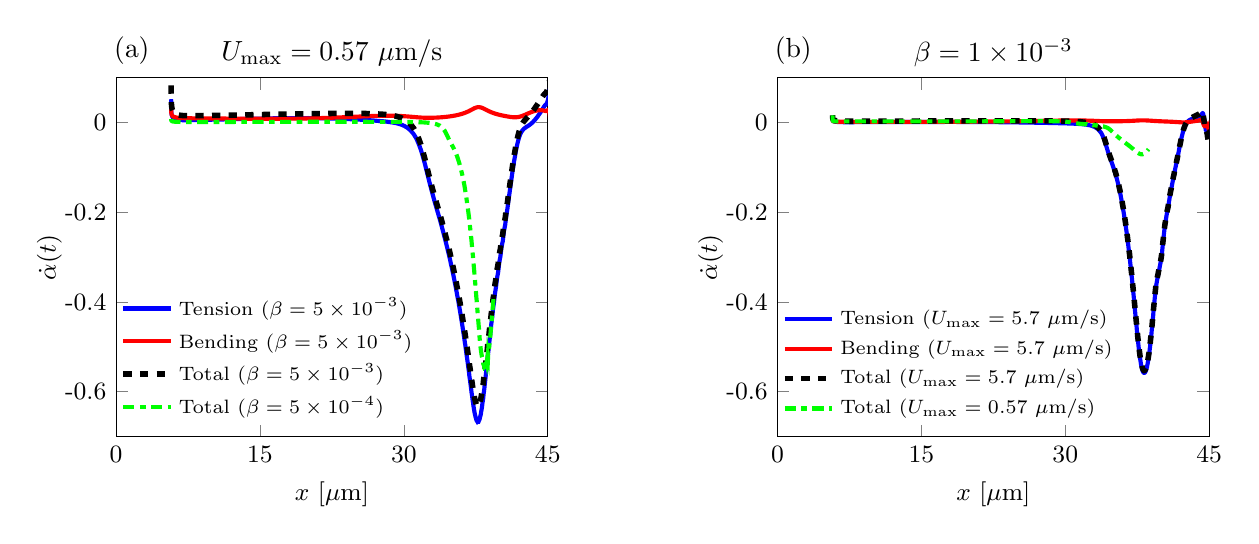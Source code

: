\begin{tikzpicture}[scale=1]

% START OF DIFFERENT BETA VALUES AND SAME VELOCITY
\begin{axis}[
  at = {(0.0cm,0.0cm)},
  scale = 0.80,
  xmin = 0,
  xmax = 45,
  xtick = {0,15,30,45},
  xticklabels = {\small 0,\small 15,\small 30,\small 45},
  ymin = -0.7,
  ymax = 0.1,
  ytick = {-0.6,-0.4,-0.2,0},
  yticklabels = {\small -0.6,\small -0.4,\small -0.2,\small 0},
  xlabel = {\small $x$ [$\mu$m]},
  ylabel = {\small $\dot{\alpha}(t)$},
  ylabel shift = {-0.2cm},
  ylabel near ticks,
  title style = {align=center, yshift = -0.2cm},
  title = {$U_{\max} = 0.57~\mu$m/s},
%  title = {$\beta = 5 \times 10^{-3}$},
  legend entries = {Tension ($\beta = 5 \times 10^{-3}$), Bending
  ($\beta = 5 \times 10^{-3}$), Total ($\beta = 5 \times 10^{-3}$),
  Total ($\beta = 5 \times 10^{-4}$)},
  legend cell align=left,
  legend style={draw=none,font=\scriptsize,fill=none},
  legend style={at={(-0.01,0.02)},anchor=south west} 
]

% Tension
\addplot[blue,line width=1.5pt] coordinates{
(5.743e+00,5.245e-02)
(5.744e+00,4.631e-02)
(5.745e+00,4.247e-02)
(5.746e+00,3.937e-02)
(5.747e+00,3.61e-02)
(5.749e+00,3.307e-02)
(5.752e+00,3.006e-02)
(5.757e+00,2.723e-02)
(5.763e+00,2.451e-02)
(5.772e+00,2.197e-02)
(5.784e+00,1.959e-02)
(5.802e+00,1.74e-02)
(5.828e+00,1.539e-02)
(5.865e+00,1.355e-02)
(5.917e+00,1.188e-02)
(5.992e+00,1.033e-02)
(6.099e+00,8.84e-03)
(6.252e+00,7.454e-03)
(6.47e+00,6.372e-03)
(6.782e+00,5.789e-03)
(7.229e+00,5.692e-03)
(7.869e+00,5.917e-03)
(8.788e+00,6.337e-03)
(1.011e+01,6.938e-03)
(1.204e+01,7.799e-03)
(1.48e+01,9.133e-03)
(1.716e+01,1.029e-02)
(1.868e+01,1.032e-02)
(2.002e+01,1.045e-02)
(2.122e+01,1.009e-02)
(2.233e+01,9.602e-03)
(2.335e+01,8.878e-03)
(2.428e+01,8.096e-03)
(2.513e+01,7.241e-03)
(2.592e+01,6.333e-03)
(2.666e+01,5.331e-03)
(2.74e+01,3.965e-03)
(2.806e+01,2.9e-03)
(2.868e+01,1.026e-03)
(2.921e+01,-8.972e-04)
(2.967e+01,-3.651e-03)
(3.006e+01,-7.237e-03)
(3.042e+01,-1.192e-02)
(3.074e+01,-1.792e-02)
(3.103e+01,-2.556e-02)
(3.131e+01,-3.549e-02)
(3.155e+01,-4.736e-02)
(3.179e+01,-6.133e-02)
(3.201e+01,-7.751e-02)
(3.223e+01,-9.477e-02)
(3.243e+01,-1.125e-01)
(3.263e+01,-1.295e-01)
(3.282e+01,-1.452e-01)
(3.3e+01,-1.597e-01)
(3.317e+01,-1.731e-01)
(3.334e+01,-1.857e-01)
(3.35e+01,-1.976e-01)
(3.366e+01,-2.091e-01)
(3.381e+01,-2.203e-01)
(3.395e+01,-2.313e-01)
(3.408e+01,-2.421e-01)
(3.421e+01,-2.527e-01)
(3.434e+01,-2.633e-01)
(3.446e+01,-2.738e-01)
(3.458e+01,-2.843e-01)
(3.47e+01,-2.946e-01)
(3.481e+01,-3.051e-01)
(3.491e+01,-3.153e-01)
(3.502e+01,-3.257e-01)
(3.512e+01,-3.358e-01)
(3.522e+01,-3.462e-01)
(3.531e+01,-3.563e-01)
(3.541e+01,-3.667e-01)
(3.549e+01,-3.766e-01)
(3.558e+01,-3.87e-01)
(3.567e+01,-3.969e-01)
(3.575e+01,-4.073e-01)
(3.583e+01,-4.171e-01)
(3.591e+01,-4.275e-01)
(3.598e+01,-4.372e-01)
(3.606e+01,-4.476e-01)
(3.613e+01,-4.572e-01)
(3.62e+01,-4.675e-01)
(3.627e+01,-4.772e-01)
(3.634e+01,-4.874e-01)
(3.641e+01,-4.97e-01)
(3.647e+01,-5.072e-01)
(3.653e+01,-5.166e-01)
(3.66e+01,-5.267e-01)
(3.666e+01,-5.36e-01)
(3.672e+01,-5.46e-01)
(3.678e+01,-5.552e-01)
(3.683e+01,-5.65e-01)
(3.689e+01,-5.738e-01)
(3.695e+01,-5.834e-01)
(3.7e+01,-5.918e-01)
(3.705e+01,-6.01e-01)
(3.711e+01,-6.089e-01)
(3.716e+01,-6.175e-01)
(3.721e+01,-6.247e-01)
(3.726e+01,-6.326e-01)
(3.731e+01,-6.388e-01)
(3.736e+01,-6.457e-01)
(3.741e+01,-6.506e-01)
(3.747e+01,-6.562e-01)
(3.752e+01,-6.596e-01)
(3.757e+01,-6.637e-01)
(3.762e+01,-6.652e-01)
(3.768e+01,-6.674e-01)
(3.773e+01,-6.667e-01)
(3.778e+01,-6.668e-01)
(3.784e+01,-6.637e-01)
(3.789e+01,-6.615e-01)
(3.795e+01,-6.559e-01)
(3.801e+01,-6.512e-01)
(3.807e+01,-6.431e-01)
(3.813e+01,-6.361e-01)
(3.819e+01,-6.256e-01)
(3.826e+01,-6.163e-01)
(3.832e+01,-6.037e-01)
(3.839e+01,-5.925e-01)
(3.846e+01,-5.78e-01)
(3.853e+01,-5.65e-01)
(3.861e+01,-5.489e-01)
(3.869e+01,-5.347e-01)
(3.876e+01,-5.176e-01)
(3.885e+01,-5.024e-01)
(3.893e+01,-4.847e-01)
(3.902e+01,-4.69e-01)
(3.91e+01,-4.509e-01)
(3.92e+01,-4.351e-01)
(3.929e+01,-4.164e-01)
(3.939e+01,-4.009e-01)
(3.949e+01,-3.816e-01)
(3.96e+01,-3.668e-01)
(3.971e+01,-3.467e-01)
(3.983e+01,-3.328e-01)
(3.994e+01,-3.118e-01)
(4.006e+01,-2.987e-01)
(4.018e+01,-2.769e-01)
(4.031e+01,-2.64e-01)
(4.043e+01,-2.418e-01)
(4.056e+01,-2.278e-01)
(4.068e+01,-2.066e-01)
(4.08e+01,-1.907e-01)
(4.091e+01,-1.72e-01)
(4.102e+01,-1.556e-01)
(4.112e+01,-1.395e-01)
(4.122e+01,-1.246e-01)
(4.131e+01,-1.105e-01)
(4.14e+01,-9.808e-02)
(4.149e+01,-8.545e-02)
(4.157e+01,-7.63e-02)
(4.166e+01,-6.444e-02)
(4.174e+01,-5.585e-02)
(4.183e+01,-4.733e-02)
(4.191e+01,-4.032e-02)
(4.199e+01,-3.41e-02)
(4.207e+01,-2.892e-02)
(4.215e+01,-2.458e-02)
(4.224e+01,-2.103e-02)
(4.232e+01,-1.815e-02)
(4.241e+01,-1.581e-02)
(4.249e+01,-1.391e-02)
(4.258e+01,-1.231e-02)
(4.267e+01,-1.092e-02)
(4.275e+01,-9.664e-03)
(4.284e+01,-8.461e-03)
(4.293e+01,-7.261e-03)
(4.302e+01,-6.026e-03)
(4.31e+01,-4.733e-03)
(4.319e+01,-3.369e-03)
(4.327e+01,-1.932e-03)
(4.335e+01,-4.286e-04)
(4.343e+01,1.128e-03)
(4.35e+01,2.722e-03)
(4.357e+01,4.335e-03)
(4.364e+01,5.951e-03)
(4.37e+01,7.554e-03)
(4.376e+01,9.135e-03)
(4.382e+01,1.069e-02)
(4.388e+01,1.22e-02)
(4.393e+01,1.369e-02)
(4.398e+01,1.514e-02)
(4.402e+01,1.655e-02)
(4.407e+01,1.794e-02)
(4.412e+01,1.929e-02)
(4.416e+01,2.062e-02)
(4.42e+01,2.192e-02)
(4.424e+01,2.319e-02)
(4.428e+01,2.445e-02)
(4.431e+01,2.568e-02)
(4.435e+01,2.688e-02)
(4.438e+01,2.807e-02)
(4.441e+01,2.922e-02)
(4.445e+01,3.035e-02)
(4.448e+01,3.144e-02)
(4.451e+01,3.25e-02)
(4.454e+01,3.352e-02)
(4.457e+01,3.449e-02)
(4.46e+01,3.54e-02)
(4.462e+01,3.626e-02)
(4.465e+01,3.705e-02)
(4.468e+01,3.778e-02)
(4.47e+01,3.844e-02)
(4.473e+01,3.904e-02)
(4.475e+01,3.959e-02)
(4.478e+01,4.011e-02)
(4.48e+01,4.062e-02)
(4.483e+01,4.115e-02)
(4.485e+01,4.175e-02)
(4.487e+01,4.245e-02)
(4.49e+01,4.33e-02)
(4.492e+01,4.436e-02)
(4.495e+01,4.568e-02)
(4.497e+01,4.732e-02)
(4.5e+01,4.932e-02)
(4.502e+01,5.173e-02)
(4.505e+01,5.459e-02)
(4.508e+01,5.788e-02)
(4.511e+01,6.157e-02)
(4.513e+01,6.55e-02)
(4.516e+01,6.97e-02)
(4.519e+01,7.267e-02)
(4.521e+01,7.521e-02)
(4.523e+01,7.493e-02)
(4.525e+01,7.381e-02)
(4.527e+01,6.94e-02)
(4.528e+01,6.351e-02)
(4.53e+01,5.527e-02)
(4.531e+01,4.504e-02)
(4.532e+01,3.331e-02)
(4.534e+01,2.073e-02)
(4.535e+01,7.787e-03)
(4.537e+01,-4.852e-03)
(4.54e+01,-1.629e-02)
(4.543e+01,-2.534e-02)
(4.546e+01,-2.942e-02)
(4.551e+01,-3.068e-02)
(4.553e+01,-2.527e-02)
(4.555e+01,-2.718e-02)
(4.558e+01,-2.663e-02)
(4.56e+01,-2.737e-02)
(4.563e+01,-2.782e-02)
(4.566e+01,-2.877e-02)
(4.569e+01,-2.984e-02)
(4.572e+01,-3.112e-02)
(4.576e+01,-3.251e-02)
(4.58e+01,-3.397e-02)
(4.585e+01,-3.538e-02)
(4.59e+01,-3.654e-02)
(4.596e+01,-3.728e-02)
(4.602e+01,-3.753e-02)
(4.607e+01,-3.712e-02)
(4.612e+01,-3.728e-02)
(4.616e+01,-3.686e-02)
(4.62e+01,-3.695e-02)
(4.623e+01,-3.663e-02)
(4.627e+01,-3.658e-02)
(4.63e+01,-3.641e-02)
(4.633e+01,-3.619e-02)
(4.635e+01,-3.596e-02)
(4.638e+01,-3.57e-02)
(4.641e+01,-3.542e-02)
(4.643e+01,-3.511e-02)
(4.645e+01,-3.478e-02)
(4.648e+01,-3.441e-02)
(4.65e+01,-3.4e-02)
(4.652e+01,-3.355e-02)
(4.654e+01,-3.305e-02)
(4.656e+01,-3.249e-02)
(4.658e+01,-3.188e-02)
(4.66e+01,-3.119e-02)
(4.662e+01,-3.042e-02)
(4.664e+01,-2.957e-02)
(4.666e+01,-2.862e-02)
(4.668e+01,-2.757e-02)
(4.67e+01,-2.641e-02)
(4.672e+01,-2.514e-02)
(4.674e+01,-2.377e-02)
(4.676e+01,-2.228e-02)
(4.678e+01,-2.07e-02)
(4.681e+01,-1.903e-02)
(4.683e+01,-1.729e-02)
(4.685e+01,-1.549e-02)
(4.688e+01,-1.366e-02)
(4.69e+01,-1.18e-02)
(4.693e+01,-9.944e-03)
(4.696e+01,-8.1e-03)
(4.699e+01,-6.285e-03)
(4.702e+01,-4.508e-03)
(4.706e+01,-2.774e-03)
(4.71e+01,-1.084e-03)
(4.714e+01,5.672e-04)
(4.719e+01,2.184e-03)
(4.724e+01,3.761e-03)
(4.729e+01,5.255e-03)
(4.735e+01,6.575e-03)
(4.741e+01,7.563e-03)
(4.748e+01,8.002e-03)
(4.756e+01,7.613e-03)
(4.766e+01,5.963e-03)
(4.782e+01,3.082e-03)
(4.804e+01,-7.565e-04)
(4.835e+01,-4.044e-03)
(4.88e+01,-5.435e-03)
(4.943e+01,-5.07e-03)
(4.981e+01,-3.843e-03)
(4.998e+01,-3.561e-03)
(5.015e+01,-3.207e-03)
(5.015e+01,-3.077e-03)
(5.015e+01,-3.12e-03)
(5.016e+01,-2.784e-03)
(5.016e+01,-2.857e-03)
(5.016e+01,-2.771e-03)
(5.016e+01,-2.786e-03)
(5.016e+01,-2.746e-03)
(5.016e+01,-2.743e-03)
(5.016e+01,-2.718e-03)
(5.016e+01,-2.745e-03)
(5.016e+01,-2.671e-03)
(5.016e+01,-2.698e-03)
(5.016e+01,-2.662e-03)
(5.016e+01,-2.676e-03)
(5.016e+01,-2.615e-03)
(5.016e+01,-2.678e-03)
(5.016e+01,-2.62e-03)
(5.016e+01,-2.66e-03)
(5.016e+01,-2.544e-03)
(5.016e+01,-2.616e-03)
(5.016e+01,-2.534e-03)
(5.016e+01,-2.599e-03)
(5.017e+01,-2.462e-03)
(5.017e+01,-2.546e-03)
(5.017e+01,-2.471e-03)
(5.017e+01,-2.519e-03)
(5.017e+01,-2.418e-03)
(5.017e+01,-2.484e-03)
(5.017e+01,-2.4e-03)
(5.017e+01,-2.473e-03)
(5.017e+01,-2.416e-03)
(5.017e+01,-2.443e-03)
(5.017e+01,-2.393e-03)
(5.017e+01,-2.396e-03)
(5.017e+01,-2.386e-03)
(5.017e+01,-2.405e-03)
(5.017e+01,-2.389e-03)
(5.017e+01,-2.391e-03)
(5.018e+01,-2.365e-03)
(5.018e+01,-2.326e-03)
(5.018e+01,-2.316e-03)
(5.018e+01,-2.337e-03)
(5.018e+01,-2.329e-03)
(5.018e+01,-2.331e-03)
(5.018e+01,-2.312e-03)
(5.018e+01,-2.274e-03)
(5.018e+01,-2.265e-03)
(5.018e+01,-2.289e-03)
(5.018e+01,-2.281e-03)
(5.018e+01,-2.292e-03)
(5.018e+01,-2.274e-03)
(5.018e+01,-2.283e-03)
(5.018e+01,-2.203e-03)
(5.018e+01,-2.212e-03)
(5.018e+01,-2.209e-03)
(5.018e+01,-2.214e-03)
(5.018e+01,-2.208e-03)
(5.019e+01,-2.203e-03)
(5.019e+01,-2.203e-03)
(5.019e+01,-2.135e-03)
(5.019e+01,-2.146e-03)
(5.019e+01,-2.146e-03)
(5.019e+01,-2.157e-03)
(5.019e+01,-2.16e-03)
(5.019e+01,-2.15e-03)
(5.019e+01,-2.146e-03)
(5.019e+01,-2.153e-03)
(5.019e+01,-2.14e-03)
(5.019e+01,-2.106e-03)
(5.019e+01,-2.092e-03)
(5.019e+01,-2.118e-03)
(5.019e+01,-2.101e-03)
(5.019e+01,-2.11e-03)
(5.019e+01,-2.101e-03)
(5.019e+01,-2.103e-03)
(5.019e+01,-2.083e-03)
(5.019e+01,-2.052e-03)
(5.02e+01,-2.048e-03)
(5.02e+01,-2.062e-03)
(5.02e+01,-2.06e-03)
(5.02e+01,-2.064e-03)
(5.02e+01,-2.051e-03)
(5.02e+01,-2.061e-03)
(5.02e+01,-2.061e-03)
(5.02e+01,-2.034e-03)
(5.02e+01,-2.002e-03)
(5.02e+01,-1.991e-03)
(5.02e+01,-2.006e-03)
(5.02e+01,-1.992e-03)
(5.02e+01,-1.993e-03)
(5.02e+01,-1.989e-03)
(5.02e+01,-1.99e-03)
(5.02e+01,-1.994e-03)
(5.02e+01,-1.936e-03)
(5.021e+01,-1.929e-03)
(5.021e+01,-1.917e-03)
(5.021e+01,-1.926e-03)
(5.021e+01,-1.92e-03)
(5.021e+01,-1.915e-03)
(5.021e+01,-1.895e-03)
(5.021e+01,-1.897e-03)
(5.021e+01,-1.885e-03)
(5.021e+01,-1.874e-03)
(5.021e+01,-1.836e-03)
(5.021e+01,-1.835e-03)
(5.021e+01,-1.84e-03)
(5.021e+01,-1.847e-03)
(5.021e+01,-1.835e-03)
(5.021e+01,-1.831e-03)
(5.021e+01,-1.826e-03)
(5.021e+01,-1.813e-03)
(5.021e+01,-1.791e-03)
(5.021e+01,-1.759e-03)
(5.021e+01,-1.756e-03)
(5.021e+01,-1.775e-03)
(5.022e+01,-1.794e-03)
(5.022e+01,-1.798e-03)
(5.022e+01,-1.8e-03)
(5.022e+01,-1.799e-03)
(5.022e+01,-1.801e-03)
(5.022e+01,-1.8e-03)
(5.022e+01,-1.798e-03)
(5.022e+01,-1.795e-03)
(5.022e+01,-1.756e-03)
(5.022e+01,-1.725e-03)
(5.022e+01,-1.729e-03)
(5.022e+01,-1.725e-03)
(5.022e+01,-1.731e-03)
(5.022e+01,-1.72e-03)
(5.022e+01,-1.724e-03)
(5.022e+01,-1.726e-03)
(5.022e+01,-1.729e-03)
(5.022e+01,-1.733e-03)
(5.022e+01,-1.735e-03)
(5.023e+01,-1.724e-03)
(5.023e+01,-1.688e-03)
(5.023e+01,-1.685e-03)
(5.023e+01,-1.695e-03)
(5.023e+01,-1.692e-03)
(5.023e+01,-1.699e-03)
(5.023e+01,-1.686e-03)
(5.023e+01,-1.69e-03)
(5.023e+01,-1.692e-03)
(5.023e+01,-1.691e-03)
(5.023e+01,-1.692e-03)
(5.023e+01,-1.694e-03)
(5.023e+01,-1.698e-03)
(5.023e+01,-1.682e-03)
(5.023e+01,-1.653e-03)
(5.023e+01,-1.64e-03)
(5.023e+01,-1.639e-03)
(5.023e+01,-1.637e-03)
(5.024e+01,-1.638e-03)
(5.024e+01,-1.639e-03)
(5.024e+01,-1.639e-03)
(5.024e+01,-1.638e-03)
(5.024e+01,-1.638e-03)
(5.024e+01,-1.629e-03)
(5.024e+01,-1.613e-03)
(5.024e+01,-1.591e-03)
(5.024e+01,-1.598e-03)
(5.024e+01,-1.586e-03)
(5.024e+01,-1.605e-03)
(5.024e+01,-1.523e-03)
(5.024e+01,-1.57e-03)
(5.024e+01,-1.565e-03)
(5.024e+01,-1.566e-03)
(5.024e+01,-1.573e-03)
(5.024e+01,-1.574e-03)
(5.024e+01,-1.574e-03)
(5.024e+01,-1.575e-03)
(5.024e+01,-1.534e-03)
(5.024e+01,-1.504e-03)
(5.024e+01,-1.508e-03)
(5.025e+01,-1.504e-03)
(5.025e+01,-1.507e-03)
(5.025e+01,-1.508e-03)
(5.025e+01,-1.509e-03)
(5.025e+01,-1.51e-03)
(5.025e+01,-1.512e-03)
(5.025e+01,-1.514e-03)
(5.025e+01,-1.514e-03)
(5.025e+01,-1.473e-03)
(5.025e+01,-1.458e-03)
(5.025e+01,-1.452e-03)
(5.025e+01,-1.452e-03)
(5.025e+01,-1.453e-03)
(5.025e+01,-1.446e-03)
(5.025e+01,-1.437e-03)
(5.025e+01,-1.44e-03)
(5.025e+01,-1.437e-03)
(5.026e+01,-1.439e-03)
(5.026e+01,-1.473e-03)
(5.026e+01,-1.384e-03)
(5.026e+01,-1.406e-03)
(5.026e+01,-1.385e-03)
(5.026e+01,-1.354e-03)
(5.026e+01,-1.37e-03)
(5.026e+01,-1.324e-03)
(5.026e+01,-1.721e-03)
(5.026e+01,-1.325e-03)
(5.026e+01,-1.39e-03)
(5.026e+01,-1.358e-03)
(5.026e+01,-1.375e-03)
(5.026e+01,-1.345e-03)
(5.026e+01,-1.324e-03)
(5.026e+01,-1.26e-03)
(5.026e+01,-1.094e-03)
(5.026e+01,-1.334e-03)
(5.026e+01,-1.28e-03)
(5.026e+01,-1.336e-03)
(5.026e+01,-1.343e-03)
(5.027e+01,-1.349e-03)
(5.027e+01,-1.352e-03)
(5.027e+01,-1.35e-03)
(5.027e+01,-1.351e-03)
(5.027e+01,-1.343e-03)
(5.027e+01,-1.391e-03)
(5.027e+01,-1.437e-03)
(5.027e+01,-1.428e-03)
(5.027e+01,-1.4e-03)
(5.027e+01,-1.399e-03)
(5.027e+01,-1.41e-03)
(5.027e+01,-1.767e-03)
(5.027e+01,-2.513e-03)
(5.027e+01,-1.385e-03)
(5.027e+01,-1.383e-03)
(5.027e+01,-1.184e-03)
(5.027e+01,-1.137e-03)
(5.027e+01,-1.08e-03)
(5.027e+01,-1.045e-03)
(5.027e+01,-8.42e-04)
(5.027e+01,-1.15e-03)
(5.027e+01,-1.36e-03)
(5.027e+01,-1.043e-03)
(5.027e+01,-1.362e-03)
(5.027e+01,-1.45e-03)
(5.028e+01,-1.372e-03)
(5.028e+01,-1.489e-03)
(5.028e+01,-1.574e-03)
(5.028e+01,-1.843e-03)
(5.028e+01,-1.006e-02)
(5.028e+01,2.203e-04)
(5.028e+01,-4.329e-03)
(5.028e+01,-1.632e-03)
(5.028e+01,-1.383e-03)
(5.028e+01,-1.104e-03)
(5.028e+01,-1.152e-03)
(5.028e+01,-1.112e-03)
(5.028e+01,-1.096e-03)
(5.028e+01,-1.063e-03)
(5.028e+01,-3.091e-04)
(5.028e+01,-1.913e-03)
(5.028e+01,-9.304e-04)
(5.028e+01,-1.177e-03)
(5.028e+01,-1.193e-03)
(5.028e+01,-1.248e-03)
(5.028e+01,-1.127e-03)
(5.028e+01,-1.401e-03)
(5.028e+01,-1.174e-03)
(5.028e+01,-1.183e-03)
(5.029e+01,-1.302e-03)
(5.029e+01,-1.252e-03)
(5.029e+01,-1.139e-03)
(5.029e+01,-1.234e-03)
(5.029e+01,-1.38e-03)
(5.029e+01,-1.255e-03)
(5.029e+01,-1.123e-03)
(5.029e+01,-1.235e-03)
(5.029e+01,-1.138e-03)
(5.029e+01,-1.491e-03)
(5.029e+01,-1.127e-03)
(5.029e+01,-1.161e-03)
(5.029e+01,-1.233e-03)
(5.029e+01,-1.204e-03)
(5.029e+01,-1.091e-03)
(5.029e+01,-1.194e-03)
(5.029e+01,-1.161e-03)
(5.029e+01,-1.023e-03)
(5.029e+01,-1.208e-03)
(5.029e+01,-1.1e-03)
(5.029e+01,-9.78e-04)
(5.029e+01,-1.223e-03)
(5.029e+01,-1.069e-03)
(5.03e+01,-9.834e-04)
(5.03e+01,-1.172e-03)
(5.03e+01,-1.049e-03)
(5.03e+01,-9.498e-04)
(5.03e+01,-1.212e-03)
(5.03e+01,-1.007e-03)
(5.03e+01,-9.794e-04)
(5.03e+01,-1.127e-03)
(5.03e+01,-1.058e-03)
(5.03e+01,-9.386e-04)
(5.03e+01,-1.118e-03)
(5.03e+01,-1.0e-03)
(5.03e+01,-8.525e-04)
(5.03e+01,-1.109e-03)
(5.03e+01,-9.82e-04)
(5.03e+01,-8.915e-04)
(5.03e+01,-1.037e-03)
(5.03e+01,-9.186e-04)
(5.03e+01,-9.086e-04)
(5.03e+01,-1.372e-03)
(5.03e+01,-1.051e-03)
(5.031e+01,-1.003e-03)
(5.031e+01,-1.042e-03)
(5.031e+01,-9.759e-04)
(5.031e+01,-9.539e-04)
(5.031e+01,-9.716e-04)
(5.031e+01,-1.165e-03)
(5.031e+01,-9.428e-04)
(5.031e+01,-1.373e-03)
(5.031e+01,-6.858e-04)
(5.031e+01,-8.606e-04)
(5.031e+01,-8.94e-04)
(5.031e+01,-8.86e-04)
(5.031e+01,-8.973e-04)
(5.031e+01,-8.966e-04)
(5.031e+01,-8.877e-04)
(5.031e+01,-8.92e-04)
(5.031e+01,-8.991e-04)
(5.031e+01,-8.95e-04)
(5.031e+01,-9.0e-04)
(5.032e+01,-8.87e-04)
(5.032e+01,-8.6e-04)
(5.032e+01,-8.332e-04)
(5.032e+01,-8.086e-04)
(5.032e+01,-8.138e-04)
(5.032e+01,-8.255e-04)
(5.032e+01,-8.322e-04)
(5.032e+01,-8.351e-04)
(5.032e+01,-8.369e-04)
(5.032e+01,-8.316e-04)
(5.032e+01,-8.272e-04)
(5.032e+01,-8.155e-04)
(5.032e+01,-7.976e-04)
(5.032e+01,-7.594e-04)
(5.032e+01,-5.838e-04)
(5.032e+01,-6.178e-04)
(5.032e+01,-7.754e-04)
(5.032e+01,-7.618e-04)
(5.032e+01,-8.022e-04)
(5.032e+01,-8.108e-04)
(5.032e+01,-8.041e-04)
(5.032e+01,-8.026e-04)
(5.032e+01,-8.001e-04)
(5.033e+01,-7.978e-04)
(5.033e+01,-7.991e-04)
(5.033e+01,-7.962e-04)
(5.033e+01,-7.868e-04)
(5.033e+01,-7.753e-04)
(5.033e+01,-7.653e-04)
(5.033e+01,-7.655e-04)
(5.033e+01,-7.544e-04)
};

% Bending
\addplot[red,line width=1.5pt] coordinates{
(5.743e+00,3.078e-02)
(5.744e+00,2.929e-02)
(5.745e+00,2.836e-02)
(5.746e+00,2.738e-02)
(5.747e+00,2.635e-02)
(5.749e+00,2.525e-02)
(5.752e+00,2.41e-02)
(5.757e+00,2.292e-02)
(5.763e+00,2.17e-02)
(5.772e+00,2.047e-02)
(5.784e+00,1.925e-02)
(5.802e+00,1.804e-02)
(5.828e+00,1.686e-02)
(5.865e+00,1.572e-02)
(5.917e+00,1.464e-02)
(5.992e+00,1.362e-02)
(6.099e+00,1.267e-02)
(6.252e+00,1.181e-02)
(6.47e+00,1.107e-02)
(6.782e+00,1.052e-02)
(7.229e+00,1.014e-02)
(7.869e+00,9.901e-03)
(8.788e+00,9.716e-03)
(1.011e+01,9.514e-03)
(1.204e+01,9.252e-03)
(1.48e+01,8.972e-03)
(1.716e+01,8.987e-03)
(1.868e+01,9.262e-03)
(2.002e+01,9.711e-03)
(2.122e+01,1.032e-02)
(2.233e+01,1.108e-02)
(2.335e+01,1.191e-02)
(2.428e+01,1.278e-02)
(2.513e+01,1.361e-02)
(2.592e+01,1.437e-02)
(2.666e+01,1.501e-02)
(2.74e+01,1.551e-02)
(2.806e+01,1.573e-02)
(2.868e+01,1.571e-02)
(2.921e+01,1.545e-02)
(2.967e+01,1.504e-02)
(3.006e+01,1.455e-02)
(3.042e+01,1.4e-02)
(3.074e+01,1.344e-02)
(3.103e+01,1.289e-02)
(3.131e+01,1.237e-02)
(3.155e+01,1.194e-02)
(3.179e+01,1.16e-02)
(3.201e+01,1.135e-02)
(3.223e+01,1.119e-02)
(3.243e+01,1.111e-02)
(3.263e+01,1.111e-02)
(3.282e+01,1.115e-02)
(3.3e+01,1.123e-02)
(3.317e+01,1.135e-02)
(3.334e+01,1.149e-02)
(3.35e+01,1.166e-02)
(3.366e+01,1.185e-02)
(3.381e+01,1.205e-02)
(3.395e+01,1.228e-02)
(3.408e+01,1.252e-02)
(3.421e+01,1.278e-02)
(3.434e+01,1.305e-02)
(3.446e+01,1.334e-02)
(3.458e+01,1.364e-02)
(3.47e+01,1.395e-02)
(3.481e+01,1.427e-02)
(3.491e+01,1.46e-02)
(3.502e+01,1.495e-02)
(3.512e+01,1.53e-02)
(3.522e+01,1.567e-02)
(3.531e+01,1.604e-02)
(3.541e+01,1.644e-02)
(3.549e+01,1.683e-02)
(3.558e+01,1.725e-02)
(3.567e+01,1.766e-02)
(3.575e+01,1.81e-02)
(3.583e+01,1.854e-02)
(3.591e+01,1.9e-02)
(3.598e+01,1.946e-02)
(3.606e+01,1.995e-02)
(3.613e+01,2.043e-02)
(3.62e+01,2.094e-02)
(3.627e+01,2.144e-02)
(3.634e+01,2.198e-02)
(3.641e+01,2.251e-02)
(3.647e+01,2.307e-02)
(3.653e+01,2.361e-02)
(3.66e+01,2.42e-02)
(3.666e+01,2.476e-02)
(3.672e+01,2.537e-02)
(3.678e+01,2.595e-02)
(3.683e+01,2.658e-02)
(3.689e+01,2.717e-02)
(3.695e+01,2.781e-02)
(3.7e+01,2.84e-02)
(3.705e+01,2.904e-02)
(3.711e+01,2.962e-02)
(3.716e+01,3.026e-02)
(3.721e+01,3.082e-02)
(3.726e+01,3.142e-02)
(3.731e+01,3.194e-02)
(3.736e+01,3.249e-02)
(3.741e+01,3.294e-02)
(3.747e+01,3.343e-02)
(3.752e+01,3.378e-02)
(3.757e+01,3.417e-02)
(3.762e+01,3.441e-02)
(3.768e+01,3.466e-02)
(3.773e+01,3.476e-02)
(3.778e+01,3.486e-02)
(3.784e+01,3.479e-02)
(3.789e+01,3.472e-02)
(3.795e+01,3.448e-02)
(3.801e+01,3.423e-02)
(3.807e+01,3.383e-02)
(3.813e+01,3.341e-02)
(3.819e+01,3.285e-02)
(3.826e+01,3.228e-02)
(3.832e+01,3.16e-02)
(3.839e+01,3.091e-02)
(3.846e+01,3.014e-02)
(3.853e+01,2.936e-02)
(3.861e+01,2.853e-02)
(3.869e+01,2.77e-02)
(3.876e+01,2.685e-02)
(3.885e+01,2.6e-02)
(3.893e+01,2.516e-02)
(3.902e+01,2.433e-02)
(3.91e+01,2.353e-02)
(3.92e+01,2.273e-02)
(3.929e+01,2.197e-02)
(3.939e+01,2.121e-02)
(3.949e+01,2.05e-02)
(3.96e+01,1.979e-02)
(3.971e+01,1.912e-02)
(3.983e+01,1.846e-02)
(3.994e+01,1.783e-02)
(4.006e+01,1.722e-02)
(4.018e+01,1.663e-02)
(4.031e+01,1.606e-02)
(4.043e+01,1.552e-02)
(4.056e+01,1.499e-02)
(4.068e+01,1.45e-02)
(4.08e+01,1.404e-02)
(4.091e+01,1.362e-02)
(4.102e+01,1.325e-02)
(4.112e+01,1.293e-02)
(4.122e+01,1.267e-02)
(4.131e+01,1.246e-02)
(4.14e+01,1.23e-02)
(4.149e+01,1.221e-02)
(4.157e+01,1.218e-02)
(4.166e+01,1.222e-02)
(4.174e+01,1.233e-02)
(4.183e+01,1.251e-02)
(4.191e+01,1.276e-02)
(4.199e+01,1.309e-02)
(4.207e+01,1.349e-02)
(4.215e+01,1.397e-02)
(4.224e+01,1.452e-02)
(4.232e+01,1.514e-02)
(4.241e+01,1.582e-02)
(4.249e+01,1.654e-02)
(4.258e+01,1.731e-02)
(4.267e+01,1.811e-02)
(4.275e+01,1.893e-02)
(4.284e+01,1.976e-02)
(4.293e+01,2.059e-02)
(4.302e+01,2.139e-02)
(4.31e+01,2.217e-02)
(4.319e+01,2.29e-02)
(4.327e+01,2.359e-02)
(4.335e+01,2.423e-02)
(4.343e+01,2.48e-02)
(4.35e+01,2.532e-02)
(4.357e+01,2.578e-02)
(4.364e+01,2.618e-02)
(4.37e+01,2.654e-02)
(4.376e+01,2.684e-02)
(4.382e+01,2.71e-02)
(4.388e+01,2.733e-02)
(4.393e+01,2.752e-02)
(4.398e+01,2.767e-02)
(4.402e+01,2.78e-02)
(4.407e+01,2.79e-02)
(4.412e+01,2.798e-02)
(4.416e+01,2.804e-02)
(4.42e+01,2.807e-02)
(4.424e+01,2.808e-02)
(4.428e+01,2.808e-02)
(4.431e+01,2.805e-02)
(4.435e+01,2.801e-02)
(4.438e+01,2.794e-02)
(4.441e+01,2.787e-02)
(4.445e+01,2.777e-02)
(4.448e+01,2.766e-02)
(4.451e+01,2.753e-02)
(4.454e+01,2.739e-02)
(4.457e+01,2.724e-02)
(4.46e+01,2.708e-02)
(4.462e+01,2.691e-02)
(4.465e+01,2.675e-02)
(4.468e+01,2.659e-02)
(4.47e+01,2.646e-02)
(4.473e+01,2.634e-02)
(4.475e+01,2.626e-02)
(4.478e+01,2.623e-02)
(4.48e+01,2.624e-02)
(4.483e+01,2.632e-02)
(4.485e+01,2.646e-02)
(4.487e+01,2.667e-02)
(4.49e+01,2.695e-02)
(4.492e+01,2.727e-02)
(4.495e+01,2.762e-02)
(4.497e+01,2.796e-02)
(4.5e+01,2.824e-02)
(4.502e+01,2.838e-02)
(4.505e+01,2.826e-02)
(4.508e+01,2.774e-02)
(4.511e+01,2.663e-02)
(4.513e+01,2.474e-02)
(4.516e+01,2.215e-02)
(4.519e+01,1.885e-02)
(4.521e+01,1.527e-02)
(4.523e+01,1.135e-02)
(4.525e+01,7.654e-03)
(4.527e+01,4.094e-03)
(4.528e+01,9.433e-04)
(4.53e+01,-1.695e-03)
(4.531e+01,-3.825e-03)
(4.532e+01,-5.218e-03)
(4.534e+01,-5.755e-03)
(4.535e+01,-5.239e-03)
(4.537e+01,-3.255e-03)
(4.54e+01,1.257e-03)
(4.543e+01,8.896e-03)
(4.546e+01,1.612e-02)
(4.551e+01,2.343e-02)
(4.553e+01,2.579e-02)
(4.555e+01,2.738e-02)
(4.558e+01,2.855e-02)
(4.56e+01,2.922e-02)
(4.563e+01,2.942e-02)
(4.566e+01,2.919e-02)
(4.569e+01,2.853e-02)
(4.572e+01,2.746e-02)
(4.576e+01,2.597e-02)
(4.58e+01,2.406e-02)
(4.585e+01,2.178e-02)
(4.59e+01,1.925e-02)
(4.596e+01,1.668e-02)
(4.602e+01,1.437e-02)
(4.607e+01,1.264e-02)
(4.612e+01,1.138e-02)
(4.616e+01,1.057e-02)
(4.62e+01,1.008e-02)
(4.623e+01,9.859e-03)
(4.627e+01,9.838e-03)
(4.63e+01,9.993e-03)
(4.633e+01,1.029e-02)
(4.635e+01,1.072e-02)
(4.638e+01,1.125e-02)
(4.641e+01,1.188e-02)
(4.643e+01,1.258e-02)
(4.645e+01,1.337e-02)
(4.648e+01,1.422e-02)
(4.65e+01,1.514e-02)
(4.652e+01,1.613e-02)
(4.654e+01,1.718e-02)
(4.656e+01,1.829e-02)
(4.658e+01,1.947e-02)
(4.66e+01,2.07e-02)
(4.662e+01,2.2e-02)
(4.664e+01,2.334e-02)
(4.666e+01,2.474e-02)
(4.668e+01,2.618e-02)
(4.67e+01,2.766e-02)
(4.672e+01,2.917e-02)
(4.674e+01,3.069e-02)
(4.676e+01,3.221e-02)
(4.678e+01,3.372e-02)
(4.681e+01,3.518e-02)
(4.683e+01,3.66e-02)
(4.685e+01,3.793e-02)
(4.688e+01,3.917e-02)
(4.69e+01,4.029e-02)
(4.693e+01,4.127e-02)
(4.696e+01,4.21e-02)
(4.699e+01,4.275e-02)
(4.702e+01,4.321e-02)
(4.706e+01,4.346e-02)
(4.71e+01,4.349e-02)
(4.714e+01,4.329e-02)
(4.719e+01,4.285e-02)
(4.724e+01,4.219e-02)
(4.729e+01,4.131e-02)
(4.735e+01,4.021e-02)
(4.741e+01,3.888e-02)
(4.748e+01,3.726e-02)
(4.756e+01,3.52e-02)
(4.766e+01,3.233e-02)
(4.782e+01,2.865e-02)
(4.804e+01,2.482e-02)
(4.835e+01,2.171e-02)
(4.88e+01,1.965e-02)
(4.943e+01,1.851e-02)
(4.981e+01,1.823e-02)
(4.998e+01,1.816e-02)
(5.015e+01,1.813e-02)
(5.015e+01,1.813e-02)
(5.015e+01,1.812e-02)
(5.016e+01,1.813e-02)
(5.016e+01,1.813e-02)
(5.016e+01,1.813e-02)
(5.016e+01,1.813e-02)
(5.016e+01,1.813e-02)
(5.016e+01,1.813e-02)
(5.016e+01,1.813e-02)
(5.016e+01,1.813e-02)
(5.016e+01,1.813e-02)
(5.016e+01,1.813e-02)
(5.016e+01,1.813e-02)
(5.016e+01,1.813e-02)
(5.016e+01,1.813e-02)
(5.016e+01,1.813e-02)
(5.016e+01,1.813e-02)
(5.016e+01,1.813e-02)
(5.016e+01,1.813e-02)
(5.016e+01,1.813e-02)
(5.016e+01,1.813e-02)
(5.016e+01,1.813e-02)
(5.017e+01,1.813e-02)
(5.017e+01,1.813e-02)
(5.017e+01,1.813e-02)
(5.017e+01,1.813e-02)
(5.017e+01,1.813e-02)
(5.017e+01,1.813e-02)
(5.017e+01,1.813e-02)
(5.017e+01,1.813e-02)
(5.017e+01,1.813e-02)
(5.017e+01,1.814e-02)
(5.017e+01,1.814e-02)
(5.017e+01,1.814e-02)
(5.017e+01,1.814e-02)
(5.017e+01,1.814e-02)
(5.017e+01,1.814e-02)
(5.017e+01,1.814e-02)
(5.018e+01,1.814e-02)
(5.018e+01,1.814e-02)
(5.018e+01,1.814e-02)
(5.018e+01,1.814e-02)
(5.018e+01,1.814e-02)
(5.018e+01,1.814e-02)
(5.018e+01,1.814e-02)
(5.018e+01,1.814e-02)
(5.018e+01,1.814e-02)
(5.018e+01,1.814e-02)
(5.018e+01,1.814e-02)
(5.018e+01,1.814e-02)
(5.018e+01,1.814e-02)
(5.018e+01,1.814e-02)
(5.018e+01,1.814e-02)
(5.018e+01,1.814e-02)
(5.018e+01,1.815e-02)
(5.018e+01,1.815e-02)
(5.018e+01,1.815e-02)
(5.019e+01,1.815e-02)
(5.019e+01,1.815e-02)
(5.019e+01,1.815e-02)
(5.019e+01,1.815e-02)
(5.019e+01,1.815e-02)
(5.019e+01,1.815e-02)
(5.019e+01,1.815e-02)
(5.019e+01,1.815e-02)
(5.019e+01,1.815e-02)
(5.019e+01,1.815e-02)
(5.019e+01,1.815e-02)
(5.019e+01,1.815e-02)
(5.019e+01,1.815e-02)
(5.019e+01,1.815e-02)
(5.019e+01,1.815e-02)
(5.019e+01,1.815e-02)
(5.019e+01,1.815e-02)
(5.019e+01,1.815e-02)
(5.019e+01,1.815e-02)
(5.019e+01,1.815e-02)
(5.02e+01,1.815e-02)
(5.02e+01,1.815e-02)
(5.02e+01,1.815e-02)
(5.02e+01,1.815e-02)
(5.02e+01,1.815e-02)
(5.02e+01,1.815e-02)
(5.02e+01,1.815e-02)
(5.02e+01,1.815e-02)
(5.02e+01,1.816e-02)
(5.02e+01,1.816e-02)
(5.02e+01,1.816e-02)
(5.02e+01,1.816e-02)
(5.02e+01,1.816e-02)
(5.02e+01,1.816e-02)
(5.02e+01,1.816e-02)
(5.02e+01,1.816e-02)
(5.02e+01,1.816e-02)
(5.021e+01,1.816e-02)
(5.021e+01,1.816e-02)
(5.021e+01,1.816e-02)
(5.021e+01,1.816e-02)
(5.021e+01,1.816e-02)
(5.021e+01,1.816e-02)
(5.021e+01,1.816e-02)
(5.021e+01,1.816e-02)
(5.021e+01,1.816e-02)
(5.021e+01,1.816e-02)
(5.021e+01,1.816e-02)
(5.021e+01,1.816e-02)
(5.021e+01,1.816e-02)
(5.021e+01,1.816e-02)
(5.021e+01,1.817e-02)
(5.021e+01,1.817e-02)
(5.021e+01,1.817e-02)
(5.021e+01,1.817e-02)
(5.021e+01,1.817e-02)
(5.021e+01,1.817e-02)
(5.021e+01,1.817e-02)
(5.022e+01,1.817e-02)
(5.022e+01,1.817e-02)
(5.022e+01,1.817e-02)
(5.022e+01,1.817e-02)
(5.022e+01,1.817e-02)
(5.022e+01,1.817e-02)
(5.022e+01,1.817e-02)
(5.022e+01,1.817e-02)
(5.022e+01,1.817e-02)
(5.022e+01,1.817e-02)
(5.022e+01,1.817e-02)
(5.022e+01,1.817e-02)
(5.022e+01,1.817e-02)
(5.022e+01,1.817e-02)
(5.022e+01,1.817e-02)
(5.022e+01,1.817e-02)
(5.022e+01,1.817e-02)
(5.022e+01,1.817e-02)
(5.022e+01,1.817e-02)
(5.023e+01,1.818e-02)
(5.023e+01,1.818e-02)
(5.023e+01,1.818e-02)
(5.023e+01,1.818e-02)
(5.023e+01,1.818e-02)
(5.023e+01,1.818e-02)
(5.023e+01,1.818e-02)
(5.023e+01,1.818e-02)
(5.023e+01,1.818e-02)
(5.023e+01,1.818e-02)
(5.023e+01,1.818e-02)
(5.023e+01,1.818e-02)
(5.023e+01,1.818e-02)
(5.023e+01,1.818e-02)
(5.023e+01,1.818e-02)
(5.023e+01,1.818e-02)
(5.023e+01,1.818e-02)
(5.023e+01,1.818e-02)
(5.024e+01,1.818e-02)
(5.024e+01,1.818e-02)
(5.024e+01,1.818e-02)
(5.024e+01,1.818e-02)
(5.024e+01,1.818e-02)
(5.024e+01,1.819e-02)
(5.024e+01,1.819e-02)
(5.024e+01,1.819e-02)
(5.024e+01,1.819e-02)
(5.024e+01,1.819e-02)
(5.024e+01,1.819e-02)
(5.024e+01,1.819e-02)
(5.024e+01,1.819e-02)
(5.024e+01,1.819e-02)
(5.024e+01,1.819e-02)
(5.024e+01,1.819e-02)
(5.024e+01,1.819e-02)
(5.024e+01,1.819e-02)
(5.024e+01,1.819e-02)
(5.024e+01,1.819e-02)
(5.024e+01,1.819e-02)
(5.024e+01,1.819e-02)
(5.025e+01,1.819e-02)
(5.025e+01,1.819e-02)
(5.025e+01,1.819e-02)
(5.025e+01,1.819e-02)
(5.025e+01,1.819e-02)
(5.025e+01,1.819e-02)
(5.025e+01,1.819e-02)
(5.025e+01,1.82e-02)
(5.025e+01,1.82e-02)
(5.025e+01,1.82e-02)
(5.025e+01,1.82e-02)
(5.025e+01,1.82e-02)
(5.025e+01,1.82e-02)
(5.025e+01,1.82e-02)
(5.025e+01,1.82e-02)
(5.025e+01,1.82e-02)
(5.025e+01,1.82e-02)
(5.026e+01,1.82e-02)
(5.026e+01,1.82e-02)
(5.026e+01,1.82e-02)
(5.026e+01,1.82e-02)
(5.026e+01,1.82e-02)
(5.026e+01,1.82e-02)
(5.026e+01,1.82e-02)
(5.026e+01,1.82e-02)
(5.026e+01,1.821e-02)
(5.026e+01,1.821e-02)
(5.026e+01,1.821e-02)
(5.026e+01,1.821e-02)
(5.026e+01,1.821e-02)
(5.026e+01,1.821e-02)
(5.026e+01,1.821e-02)
(5.026e+01,1.821e-02)
(5.026e+01,1.821e-02)
(5.026e+01,1.821e-02)
(5.026e+01,1.821e-02)
(5.026e+01,1.821e-02)
(5.026e+01,1.821e-02)
(5.027e+01,1.821e-02)
(5.027e+01,1.821e-02)
(5.027e+01,1.821e-02)
(5.027e+01,1.821e-02)
(5.027e+01,1.822e-02)
(5.027e+01,1.822e-02)
(5.027e+01,1.822e-02)
(5.027e+01,1.822e-02)
(5.027e+01,1.822e-02)
(5.027e+01,1.822e-02)
(5.027e+01,1.822e-02)
(5.027e+01,1.822e-02)
(5.027e+01,1.822e-02)
(5.027e+01,1.822e-02)
(5.027e+01,1.822e-02)
(5.027e+01,1.822e-02)
(5.027e+01,1.822e-02)
(5.027e+01,1.822e-02)
(5.027e+01,1.822e-02)
(5.027e+01,1.823e-02)
(5.027e+01,1.823e-02)
(5.027e+01,1.823e-02)
(5.027e+01,1.823e-02)
(5.027e+01,1.823e-02)
(5.027e+01,1.823e-02)
(5.028e+01,1.823e-02)
(5.028e+01,1.823e-02)
(5.028e+01,1.823e-02)
(5.028e+01,1.823e-02)
(5.028e+01,1.823e-02)
(5.028e+01,1.823e-02)
(5.028e+01,1.823e-02)
(5.028e+01,1.823e-02)
(5.028e+01,1.823e-02)
(5.028e+01,1.823e-02)
(5.028e+01,1.823e-02)
(5.028e+01,1.823e-02)
(5.028e+01,1.823e-02)
(5.028e+01,1.823e-02)
(5.028e+01,1.823e-02)
(5.028e+01,1.823e-02)
(5.028e+01,1.823e-02)
(5.028e+01,1.824e-02)
(5.028e+01,1.824e-02)
(5.028e+01,1.824e-02)
(5.028e+01,1.824e-02)
(5.028e+01,1.824e-02)
(5.028e+01,1.824e-02)
(5.028e+01,1.824e-02)
(5.029e+01,1.824e-02)
(5.029e+01,1.824e-02)
(5.029e+01,1.824e-02)
(5.029e+01,1.824e-02)
(5.029e+01,1.824e-02)
(5.029e+01,1.825e-02)
(5.029e+01,1.825e-02)
(5.029e+01,1.825e-02)
(5.029e+01,1.825e-02)
(5.029e+01,1.825e-02)
(5.029e+01,1.825e-02)
(5.029e+01,1.825e-02)
(5.029e+01,1.825e-02)
(5.029e+01,1.825e-02)
(5.029e+01,1.825e-02)
(5.029e+01,1.825e-02)
(5.029e+01,1.825e-02)
(5.029e+01,1.825e-02)
(5.029e+01,1.825e-02)
(5.029e+01,1.825e-02)
(5.029e+01,1.826e-02)
(5.029e+01,1.826e-02)
(5.029e+01,1.826e-02)
(5.03e+01,1.826e-02)
(5.03e+01,1.826e-02)
(5.03e+01,1.826e-02)
(5.03e+01,1.826e-02)
(5.03e+01,1.826e-02)
(5.03e+01,1.826e-02)
(5.03e+01,1.827e-02)
(5.03e+01,1.827e-02)
(5.03e+01,1.827e-02)
(5.03e+01,1.827e-02)
(5.03e+01,1.827e-02)
(5.03e+01,1.827e-02)
(5.03e+01,1.827e-02)
(5.03e+01,1.827e-02)
(5.03e+01,1.827e-02)
(5.03e+01,1.827e-02)
(5.03e+01,1.828e-02)
(5.03e+01,1.828e-02)
(5.03e+01,1.828e-02)
(5.03e+01,1.828e-02)
(5.03e+01,1.828e-02)
(5.031e+01,1.828e-02)
(5.031e+01,1.828e-02)
(5.031e+01,1.828e-02)
(5.031e+01,1.828e-02)
(5.031e+01,1.829e-02)
(5.031e+01,1.829e-02)
(5.031e+01,1.829e-02)
(5.031e+01,1.829e-02)
(5.031e+01,1.829e-02)
(5.031e+01,1.829e-02)
(5.031e+01,1.829e-02)
(5.031e+01,1.829e-02)
(5.031e+01,1.829e-02)
(5.031e+01,1.829e-02)
(5.031e+01,1.83e-02)
(5.031e+01,1.83e-02)
(5.031e+01,1.83e-02)
(5.031e+01,1.83e-02)
(5.031e+01,1.83e-02)
(5.032e+01,1.83e-02)
(5.032e+01,1.83e-02)
(5.032e+01,1.83e-02)
(5.032e+01,1.831e-02)
(5.032e+01,1.831e-02)
(5.032e+01,1.831e-02)
(5.032e+01,1.831e-02)
(5.032e+01,1.831e-02)
(5.032e+01,1.831e-02)
(5.032e+01,1.831e-02)
(5.032e+01,1.831e-02)
(5.032e+01,1.832e-02)
(5.032e+01,1.832e-02)
(5.032e+01,1.832e-02)
(5.032e+01,1.832e-02)
(5.032e+01,1.832e-02)
(5.032e+01,1.832e-02)
(5.032e+01,1.833e-02)
(5.032e+01,1.833e-02)
(5.032e+01,1.833e-02)
(5.032e+01,1.833e-02)
(5.032e+01,1.833e-02)
(5.032e+01,1.833e-02)
(5.033e+01,1.833e-02)
(5.033e+01,1.833e-02)
(5.033e+01,1.834e-02)
(5.033e+01,1.834e-02)
(5.033e+01,1.834e-02)
(5.033e+01,1.834e-02)
(5.033e+01,1.834e-02)
(5.033e+01,1.834e-02)
};

% Total
\addplot[black,dashed,line width=2.0pt] coordinates{
(5.743e+00,8.323e-02)
(5.744e+00,7.559e-02)
(5.745e+00,7.084e-02)
(5.746e+00,6.676e-02)
(5.747e+00,6.244e-02)
(5.749e+00,5.832e-02)
(5.752e+00,5.417e-02)
(5.757e+00,5.014e-02)
(5.763e+00,4.621e-02)
(5.772e+00,4.244e-02)
(5.784e+00,3.884e-02)
(5.802e+00,3.544e-02)
(5.828e+00,3.224e-02)
(5.865e+00,2.927e-02)
(5.917e+00,2.652e-02)
(5.992e+00,2.395e-02)
(6.099e+00,2.151e-02)
(6.252e+00,1.926e-02)
(6.47e+00,1.744e-02)
(6.782e+00,1.631e-02)
(7.229e+00,1.583e-02)
(7.869e+00,1.582e-02)
(8.788e+00,1.605e-02)
(1.011e+01,1.645e-02)
(1.204e+01,1.705e-02)
(1.48e+01,1.81e-02)
(1.716e+01,1.928e-02)
(1.868e+01,1.958e-02)
(2.002e+01,2.016e-02)
(2.122e+01,2.041e-02)
(2.233e+01,2.068e-02)
(2.335e+01,2.079e-02)
(2.428e+01,2.087e-02)
(2.513e+01,2.085e-02)
(2.592e+01,2.07e-02)
(2.666e+01,2.034e-02)
(2.74e+01,1.947e-02)
(2.806e+01,1.863e-02)
(2.868e+01,1.673e-02)
(2.921e+01,1.455e-02)
(2.967e+01,1.139e-02)
(3.006e+01,7.31e-03)
(3.042e+01,2.081e-03)
(3.074e+01,-4.487e-03)
(3.103e+01,-1.267e-02)
(3.131e+01,-2.311e-02)
(3.155e+01,-3.541e-02)
(3.179e+01,-4.973e-02)
(3.201e+01,-6.617e-02)
(3.223e+01,-8.358e-02)
(3.243e+01,-1.014e-01)
(3.263e+01,-1.184e-01)
(3.282e+01,-1.341e-01)
(3.3e+01,-1.485e-01)
(3.317e+01,-1.617e-01)
(3.334e+01,-1.742e-01)
(3.35e+01,-1.859e-01)
(3.366e+01,-1.973e-01)
(3.381e+01,-2.082e-01)
(3.395e+01,-2.19e-01)
(3.408e+01,-2.296e-01)
(3.421e+01,-2.4e-01)
(3.434e+01,-2.503e-01)
(3.446e+01,-2.605e-01)
(3.458e+01,-2.707e-01)
(3.47e+01,-2.807e-01)
(3.481e+01,-2.908e-01)
(3.491e+01,-3.007e-01)
(3.502e+01,-3.107e-01)
(3.512e+01,-3.205e-01)
(3.522e+01,-3.306e-01)
(3.531e+01,-3.402e-01)
(3.541e+01,-3.502e-01)
(3.549e+01,-3.598e-01)
(3.558e+01,-3.698e-01)
(3.567e+01,-3.793e-01)
(3.575e+01,-3.892e-01)
(3.583e+01,-3.986e-01)
(3.591e+01,-4.085e-01)
(3.598e+01,-4.178e-01)
(3.606e+01,-4.276e-01)
(3.613e+01,-4.368e-01)
(3.62e+01,-4.466e-01)
(3.627e+01,-4.557e-01)
(3.634e+01,-4.654e-01)
(3.641e+01,-4.745e-01)
(3.647e+01,-4.841e-01)
(3.653e+01,-4.93e-01)
(3.66e+01,-5.025e-01)
(3.666e+01,-5.113e-01)
(3.672e+01,-5.207e-01)
(3.678e+01,-5.292e-01)
(3.683e+01,-5.384e-01)
(3.689e+01,-5.467e-01)
(3.695e+01,-5.556e-01)
(3.7e+01,-5.634e-01)
(3.705e+01,-5.72e-01)
(3.711e+01,-5.793e-01)
(3.716e+01,-5.873e-01)
(3.721e+01,-5.939e-01)
(3.726e+01,-6.011e-01)
(3.731e+01,-6.069e-01)
(3.736e+01,-6.132e-01)
(3.741e+01,-6.177e-01)
(3.747e+01,-6.228e-01)
(3.752e+01,-6.258e-01)
(3.757e+01,-6.295e-01)
(3.762e+01,-6.308e-01)
(3.768e+01,-6.327e-01)
(3.773e+01,-6.319e-01)
(3.778e+01,-6.319e-01)
(3.784e+01,-6.289e-01)
(3.789e+01,-6.268e-01)
(3.795e+01,-6.214e-01)
(3.801e+01,-6.17e-01)
(3.807e+01,-6.093e-01)
(3.813e+01,-6.027e-01)
(3.819e+01,-5.927e-01)
(3.826e+01,-5.841e-01)
(3.832e+01,-5.721e-01)
(3.839e+01,-5.615e-01)
(3.846e+01,-5.479e-01)
(3.853e+01,-5.356e-01)
(3.861e+01,-5.204e-01)
(3.869e+01,-5.07e-01)
(3.876e+01,-4.907e-01)
(3.885e+01,-4.764e-01)
(3.893e+01,-4.595e-01)
(3.902e+01,-4.447e-01)
(3.91e+01,-4.273e-01)
(3.92e+01,-4.124e-01)
(3.929e+01,-3.944e-01)
(3.939e+01,-3.797e-01)
(3.949e+01,-3.611e-01)
(3.96e+01,-3.47e-01)
(3.971e+01,-3.276e-01)
(3.983e+01,-3.144e-01)
(3.994e+01,-2.939e-01)
(4.006e+01,-2.815e-01)
(4.018e+01,-2.603e-01)
(4.031e+01,-2.479e-01)
(4.043e+01,-2.263e-01)
(4.056e+01,-2.128e-01)
(4.068e+01,-1.921e-01)
(4.08e+01,-1.767e-01)
(4.091e+01,-1.584e-01)
(4.102e+01,-1.423e-01)
(4.112e+01,-1.266e-01)
(4.122e+01,-1.119e-01)
(4.131e+01,-9.806e-02)
(4.14e+01,-8.577e-02)
(4.149e+01,-7.324e-02)
(4.157e+01,-6.411e-02)
(4.166e+01,-5.222e-02)
(4.174e+01,-4.353e-02)
(4.183e+01,-3.483e-02)
(4.191e+01,-2.756e-02)
(4.199e+01,-2.101e-02)
(4.207e+01,-1.543e-02)
(4.215e+01,-1.061e-02)
(4.224e+01,-6.511e-03)
(4.232e+01,-3.01e-03)
(4.241e+01,1.462e-06)
(4.249e+01,2.638e-03)
(4.258e+01,5.005e-03)
(4.267e+01,7.191e-03)
(4.275e+01,9.271e-03)
(4.284e+01,1.13e-02)
(4.293e+01,1.333e-02)
(4.302e+01,1.537e-02)
(4.31e+01,1.744e-02)
(4.319e+01,1.954e-02)
(4.327e+01,2.166e-02)
(4.335e+01,2.38e-02)
(4.343e+01,2.593e-02)
(4.35e+01,2.804e-02)
(4.357e+01,3.011e-02)
(4.364e+01,3.213e-02)
(4.37e+01,3.409e-02)
(4.376e+01,3.598e-02)
(4.382e+01,3.779e-02)
(4.388e+01,3.953e-02)
(4.393e+01,4.12e-02)
(4.398e+01,4.281e-02)
(4.402e+01,4.435e-02)
(4.407e+01,4.584e-02)
(4.412e+01,4.727e-02)
(4.416e+01,4.865e-02)
(4.42e+01,4.998e-02)
(4.424e+01,5.128e-02)
(4.428e+01,5.252e-02)
(4.431e+01,5.373e-02)
(4.435e+01,5.489e-02)
(4.438e+01,5.601e-02)
(4.441e+01,5.709e-02)
(4.445e+01,5.812e-02)
(4.448e+01,5.91e-02)
(4.451e+01,6.003e-02)
(4.454e+01,6.091e-02)
(4.457e+01,6.172e-02)
(4.46e+01,6.248e-02)
(4.462e+01,6.317e-02)
(4.465e+01,6.38e-02)
(4.468e+01,6.437e-02)
(4.47e+01,6.489e-02)
(4.473e+01,6.538e-02)
(4.475e+01,6.585e-02)
(4.478e+01,6.634e-02)
(4.48e+01,6.686e-02)
(4.483e+01,6.747e-02)
(4.485e+01,6.821e-02)
(4.487e+01,6.912e-02)
(4.49e+01,7.025e-02)
(4.492e+01,7.163e-02)
(4.495e+01,7.33e-02)
(4.497e+01,7.528e-02)
(4.5e+01,7.756e-02)
(4.502e+01,8.011e-02)
(4.505e+01,8.285e-02)
(4.508e+01,8.563e-02)
(4.511e+01,8.82e-02)
(4.513e+01,9.023e-02)
(4.516e+01,9.184e-02)
(4.519e+01,9.152e-02)
(4.521e+01,9.047e-02)
(4.523e+01,8.628e-02)
(4.525e+01,8.147e-02)
(4.527e+01,7.35e-02)
(4.528e+01,6.446e-02)
(4.53e+01,5.358e-02)
(4.531e+01,4.121e-02)
(4.532e+01,2.809e-02)
(4.534e+01,1.497e-02)
(4.535e+01,2.548e-03)
(4.537e+01,-8.107e-03)
(4.54e+01,-1.503e-02)
(4.543e+01,-1.644e-02)
(4.546e+01,-1.331e-02)
(4.551e+01,-7.255e-03)
(4.553e+01,5.243e-04)
(4.555e+01,2.056e-04)
(4.558e+01,1.924e-03)
(4.56e+01,1.859e-03)
(4.563e+01,1.6e-03)
(4.566e+01,4.118e-04)
(4.569e+01,-1.306e-03)
(4.572e+01,-3.662e-03)
(4.576e+01,-6.545e-03)
(4.58e+01,-9.911e-03)
(4.585e+01,-1.359e-02)
(4.59e+01,-1.73e-02)
(4.596e+01,-2.06e-02)
(4.602e+01,-2.316e-02)
(4.607e+01,-2.447e-02)
(4.612e+01,-2.59e-02)
(4.616e+01,-2.628e-02)
(4.62e+01,-2.686e-02)
(4.623e+01,-2.678e-02)
(4.627e+01,-2.675e-02)
(4.63e+01,-2.641e-02)
(4.633e+01,-2.59e-02)
(4.635e+01,-2.524e-02)
(4.638e+01,-2.445e-02)
(4.641e+01,-2.355e-02)
(4.643e+01,-2.253e-02)
(4.645e+01,-2.141e-02)
(4.648e+01,-2.018e-02)
(4.65e+01,-1.885e-02)
(4.652e+01,-1.742e-02)
(4.654e+01,-1.587e-02)
(4.656e+01,-1.42e-02)
(4.658e+01,-1.241e-02)
(4.66e+01,-1.049e-02)
(4.662e+01,-8.431e-03)
(4.664e+01,-6.23e-03)
(4.666e+01,-3.883e-03)
(4.668e+01,-1.388e-03)
(4.67e+01,1.251e-03)
(4.672e+01,4.027e-03)
(4.674e+01,6.926e-03)
(4.676e+01,9.931e-03)
(4.678e+01,1.302e-02)
(4.681e+01,1.615e-02)
(4.683e+01,1.931e-02)
(4.685e+01,2.244e-02)
(4.688e+01,2.551e-02)
(4.69e+01,2.849e-02)
(4.693e+01,3.133e-02)
(4.696e+01,3.4e-02)
(4.699e+01,3.647e-02)
(4.702e+01,3.87e-02)
(4.706e+01,4.068e-02)
(4.71e+01,4.24e-02)
(4.714e+01,4.385e-02)
(4.719e+01,4.504e-02)
(4.724e+01,4.596e-02)
(4.729e+01,4.657e-02)
(4.735e+01,4.679e-02)
(4.741e+01,4.645e-02)
(4.748e+01,4.526e-02)
(4.756e+01,4.281e-02)
(4.766e+01,3.829e-02)
(4.782e+01,3.173e-02)
(4.804e+01,2.407e-02)
(4.835e+01,1.767e-02)
(4.88e+01,1.421e-02)
(4.943e+01,1.344e-02)
(4.981e+01,1.438e-02)
(4.998e+01,1.46e-02)
(5.015e+01,1.492e-02)
(5.015e+01,1.505e-02)
(5.015e+01,1.5e-02)
(5.016e+01,1.534e-02)
(5.016e+01,1.527e-02)
(5.016e+01,1.536e-02)
(5.016e+01,1.534e-02)
(5.016e+01,1.538e-02)
(5.016e+01,1.538e-02)
(5.016e+01,1.541e-02)
(5.016e+01,1.538e-02)
(5.016e+01,1.546e-02)
(5.016e+01,1.543e-02)
(5.016e+01,1.547e-02)
(5.016e+01,1.545e-02)
(5.016e+01,1.551e-02)
(5.016e+01,1.545e-02)
(5.016e+01,1.551e-02)
(5.016e+01,1.547e-02)
(5.016e+01,1.559e-02)
(5.016e+01,1.552e-02)
(5.016e+01,1.56e-02)
(5.016e+01,1.553e-02)
(5.017e+01,1.567e-02)
(5.017e+01,1.559e-02)
(5.017e+01,1.566e-02)
(5.017e+01,1.561e-02)
(5.017e+01,1.572e-02)
(5.017e+01,1.565e-02)
(5.017e+01,1.573e-02)
(5.017e+01,1.566e-02)
(5.017e+01,1.572e-02)
(5.017e+01,1.569e-02)
(5.017e+01,1.574e-02)
(5.017e+01,1.574e-02)
(5.017e+01,1.575e-02)
(5.017e+01,1.573e-02)
(5.017e+01,1.575e-02)
(5.017e+01,1.575e-02)
(5.018e+01,1.577e-02)
(5.018e+01,1.581e-02)
(5.018e+01,1.582e-02)
(5.018e+01,1.58e-02)
(5.018e+01,1.581e-02)
(5.018e+01,1.581e-02)
(5.018e+01,1.583e-02)
(5.018e+01,1.587e-02)
(5.018e+01,1.588e-02)
(5.018e+01,1.585e-02)
(5.018e+01,1.586e-02)
(5.018e+01,1.585e-02)
(5.018e+01,1.587e-02)
(5.018e+01,1.586e-02)
(5.018e+01,1.594e-02)
(5.018e+01,1.593e-02)
(5.018e+01,1.594e-02)
(5.018e+01,1.593e-02)
(5.018e+01,1.594e-02)
(5.019e+01,1.594e-02)
(5.019e+01,1.594e-02)
(5.019e+01,1.601e-02)
(5.019e+01,1.6e-02)
(5.019e+01,1.6e-02)
(5.019e+01,1.599e-02)
(5.019e+01,1.599e-02)
(5.019e+01,1.6e-02)
(5.019e+01,1.6e-02)
(5.019e+01,1.599e-02)
(5.019e+01,1.601e-02)
(5.019e+01,1.604e-02)
(5.019e+01,1.606e-02)
(5.019e+01,1.603e-02)
(5.019e+01,1.605e-02)
(5.019e+01,1.604e-02)
(5.019e+01,1.605e-02)
(5.019e+01,1.605e-02)
(5.019e+01,1.607e-02)
(5.019e+01,1.61e-02)
(5.02e+01,1.61e-02)
(5.02e+01,1.609e-02)
(5.02e+01,1.609e-02)
(5.02e+01,1.609e-02)
(5.02e+01,1.61e-02)
(5.02e+01,1.609e-02)
(5.02e+01,1.609e-02)
(5.02e+01,1.612e-02)
(5.02e+01,1.615e-02)
(5.02e+01,1.617e-02)
(5.02e+01,1.615e-02)
(5.02e+01,1.616e-02)
(5.02e+01,1.616e-02)
(5.02e+01,1.617e-02)
(5.02e+01,1.617e-02)
(5.02e+01,1.616e-02)
(5.02e+01,1.622e-02)
(5.021e+01,1.623e-02)
(5.021e+01,1.624e-02)
(5.021e+01,1.623e-02)
(5.021e+01,1.624e-02)
(5.021e+01,1.625e-02)
(5.021e+01,1.627e-02)
(5.021e+01,1.626e-02)
(5.021e+01,1.628e-02)
(5.021e+01,1.629e-02)
(5.021e+01,1.633e-02)
(5.021e+01,1.633e-02)
(5.021e+01,1.632e-02)
(5.021e+01,1.632e-02)
(5.021e+01,1.633e-02)
(5.021e+01,1.633e-02)
(5.021e+01,1.634e-02)
(5.021e+01,1.635e-02)
(5.021e+01,1.637e-02)
(5.021e+01,1.641e-02)
(5.021e+01,1.641e-02)
(5.021e+01,1.639e-02)
(5.022e+01,1.637e-02)
(5.022e+01,1.637e-02)
(5.022e+01,1.637e-02)
(5.022e+01,1.637e-02)
(5.022e+01,1.637e-02)
(5.022e+01,1.637e-02)
(5.022e+01,1.637e-02)
(5.022e+01,1.638e-02)
(5.022e+01,1.642e-02)
(5.022e+01,1.645e-02)
(5.022e+01,1.644e-02)
(5.022e+01,1.645e-02)
(5.022e+01,1.644e-02)
(5.022e+01,1.645e-02)
(5.022e+01,1.645e-02)
(5.022e+01,1.645e-02)
(5.022e+01,1.645e-02)
(5.022e+01,1.644e-02)
(5.022e+01,1.644e-02)
(5.023e+01,1.645e-02)
(5.023e+01,1.649e-02)
(5.023e+01,1.649e-02)
(5.023e+01,1.648e-02)
(5.023e+01,1.649e-02)
(5.023e+01,1.648e-02)
(5.023e+01,1.649e-02)
(5.023e+01,1.649e-02)
(5.023e+01,1.649e-02)
(5.023e+01,1.649e-02)
(5.023e+01,1.649e-02)
(5.023e+01,1.649e-02)
(5.023e+01,1.648e-02)
(5.023e+01,1.65e-02)
(5.023e+01,1.653e-02)
(5.023e+01,1.654e-02)
(5.023e+01,1.654e-02)
(5.023e+01,1.655e-02)
(5.024e+01,1.655e-02)
(5.024e+01,1.654e-02)
(5.024e+01,1.655e-02)
(5.024e+01,1.655e-02)
(5.024e+01,1.655e-02)
(5.024e+01,1.656e-02)
(5.024e+01,1.657e-02)
(5.024e+01,1.659e-02)
(5.024e+01,1.659e-02)
(5.024e+01,1.66e-02)
(5.024e+01,1.658e-02)
(5.024e+01,1.666e-02)
(5.024e+01,1.662e-02)
(5.024e+01,1.662e-02)
(5.024e+01,1.662e-02)
(5.024e+01,1.662e-02)
(5.024e+01,1.662e-02)
(5.024e+01,1.662e-02)
(5.024e+01,1.661e-02)
(5.024e+01,1.666e-02)
(5.024e+01,1.669e-02)
(5.024e+01,1.668e-02)
(5.025e+01,1.669e-02)
(5.025e+01,1.669e-02)
(5.025e+01,1.669e-02)
(5.025e+01,1.669e-02)
(5.025e+01,1.668e-02)
(5.025e+01,1.668e-02)
(5.025e+01,1.668e-02)
(5.025e+01,1.668e-02)
(5.025e+01,1.672e-02)
(5.025e+01,1.674e-02)
(5.025e+01,1.675e-02)
(5.025e+01,1.675e-02)
(5.025e+01,1.675e-02)
(5.025e+01,1.675e-02)
(5.025e+01,1.676e-02)
(5.025e+01,1.676e-02)
(5.025e+01,1.676e-02)
(5.026e+01,1.676e-02)
(5.026e+01,1.673e-02)
(5.026e+01,1.682e-02)
(5.026e+01,1.68e-02)
(5.026e+01,1.682e-02)
(5.026e+01,1.685e-02)
(5.026e+01,1.683e-02)
(5.026e+01,1.688e-02)
(5.026e+01,1.648e-02)
(5.026e+01,1.688e-02)
(5.026e+01,1.682e-02)
(5.026e+01,1.685e-02)
(5.026e+01,1.683e-02)
(5.026e+01,1.686e-02)
(5.026e+01,1.688e-02)
(5.026e+01,1.695e-02)
(5.026e+01,1.712e-02)
(5.026e+01,1.688e-02)
(5.026e+01,1.693e-02)
(5.026e+01,1.688e-02)
(5.026e+01,1.687e-02)
(5.027e+01,1.686e-02)
(5.027e+01,1.686e-02)
(5.027e+01,1.686e-02)
(5.027e+01,1.686e-02)
(5.027e+01,1.687e-02)
(5.027e+01,1.683e-02)
(5.027e+01,1.678e-02)
(5.027e+01,1.679e-02)
(5.027e+01,1.682e-02)
(5.027e+01,1.682e-02)
(5.027e+01,1.681e-02)
(5.027e+01,1.645e-02)
(5.027e+01,1.571e-02)
(5.027e+01,1.683e-02)
(5.027e+01,1.683e-02)
(5.027e+01,1.703e-02)
(5.027e+01,1.708e-02)
(5.027e+01,1.714e-02)
(5.027e+01,1.718e-02)
(5.027e+01,1.738e-02)
(5.027e+01,1.708e-02)
(5.027e+01,1.686e-02)
(5.027e+01,1.718e-02)
(5.027e+01,1.686e-02)
(5.027e+01,1.678e-02)
(5.028e+01,1.686e-02)
(5.028e+01,1.674e-02)
(5.028e+01,1.665e-02)
(5.028e+01,1.639e-02)
(5.028e+01,8.167e-03)
(5.028e+01,1.845e-02)
(5.028e+01,1.39e-02)
(5.028e+01,1.659e-02)
(5.028e+01,1.684e-02)
(5.028e+01,1.712e-02)
(5.028e+01,1.708e-02)
(5.028e+01,1.712e-02)
(5.028e+01,1.714e-02)
(5.028e+01,1.717e-02)
(5.028e+01,1.792e-02)
(5.028e+01,1.632e-02)
(5.028e+01,1.73e-02)
(5.028e+01,1.706e-02)
(5.028e+01,1.704e-02)
(5.028e+01,1.699e-02)
(5.028e+01,1.711e-02)
(5.028e+01,1.684e-02)
(5.028e+01,1.706e-02)
(5.028e+01,1.706e-02)
(5.029e+01,1.694e-02)
(5.029e+01,1.699e-02)
(5.029e+01,1.71e-02)
(5.029e+01,1.701e-02)
(5.029e+01,1.686e-02)
(5.029e+01,1.699e-02)
(5.029e+01,1.712e-02)
(5.029e+01,1.701e-02)
(5.029e+01,1.711e-02)
(5.029e+01,1.676e-02)
(5.029e+01,1.712e-02)
(5.029e+01,1.709e-02)
(5.029e+01,1.702e-02)
(5.029e+01,1.705e-02)
(5.029e+01,1.716e-02)
(5.029e+01,1.706e-02)
(5.029e+01,1.709e-02)
(5.029e+01,1.723e-02)
(5.029e+01,1.705e-02)
(5.029e+01,1.716e-02)
(5.029e+01,1.728e-02)
(5.029e+01,1.704e-02)
(5.029e+01,1.719e-02)
(5.03e+01,1.728e-02)
(5.03e+01,1.709e-02)
(5.03e+01,1.721e-02)
(5.03e+01,1.731e-02)
(5.03e+01,1.705e-02)
(5.03e+01,1.726e-02)
(5.03e+01,1.729e-02)
(5.03e+01,1.714e-02)
(5.03e+01,1.721e-02)
(5.03e+01,1.733e-02)
(5.03e+01,1.715e-02)
(5.03e+01,1.727e-02)
(5.03e+01,1.742e-02)
(5.03e+01,1.716e-02)
(5.03e+01,1.729e-02)
(5.03e+01,1.738e-02)
(5.03e+01,1.724e-02)
(5.03e+01,1.736e-02)
(5.03e+01,1.737e-02)
(5.03e+01,1.691e-02)
(5.03e+01,1.723e-02)
(5.031e+01,1.728e-02)
(5.031e+01,1.724e-02)
(5.031e+01,1.731e-02)
(5.031e+01,1.733e-02)
(5.031e+01,1.731e-02)
(5.031e+01,1.712e-02)
(5.031e+01,1.734e-02)
(5.031e+01,1.692e-02)
(5.031e+01,1.76e-02)
(5.031e+01,1.743e-02)
(5.031e+01,1.74e-02)
(5.031e+01,1.741e-02)
(5.031e+01,1.74e-02)
(5.031e+01,1.74e-02)
(5.031e+01,1.741e-02)
(5.031e+01,1.74e-02)
(5.031e+01,1.74e-02)
(5.031e+01,1.74e-02)
(5.031e+01,1.74e-02)
(5.032e+01,1.742e-02)
(5.032e+01,1.744e-02)
(5.032e+01,1.747e-02)
(5.032e+01,1.75e-02)
(5.032e+01,1.749e-02)
(5.032e+01,1.748e-02)
(5.032e+01,1.748e-02)
(5.032e+01,1.748e-02)
(5.032e+01,1.748e-02)
(5.032e+01,1.748e-02)
(5.032e+01,1.749e-02)
(5.032e+01,1.75e-02)
(5.032e+01,1.752e-02)
(5.032e+01,1.756e-02)
(5.032e+01,1.774e-02)
(5.032e+01,1.77e-02)
(5.032e+01,1.755e-02)
(5.032e+01,1.756e-02)
(5.032e+01,1.752e-02)
(5.032e+01,1.752e-02)
(5.032e+01,1.752e-02)
(5.032e+01,1.753e-02)
(5.032e+01,1.753e-02)
(5.033e+01,1.754e-02)
(5.033e+01,1.754e-02)
(5.033e+01,1.754e-02)
(5.033e+01,1.755e-02)
(5.033e+01,1.756e-02)
(5.033e+01,1.758e-02)
(5.033e+01,1.758e-02)
(5.033e+01,1.759e-02)
};

\addplot[green,dash pattern={on 4pt off 2pt on 2pt off 2pt},line width=1.5pt] coordinates{
(5.743e+00,8.365e-03)
(5.745e+00,6.994e-03)
(5.75e+00,6.091e-03)
(5.758e+00,5.229e-03)
(5.775e+00,4.424e-03)
(5.809e+00,3.697e-03)
(5.879e+00,3.06e-03)
(6.022e+00,2.51e-03)
(6.313e+00,2.027e-03)
(6.907e+00,1.731e-03)
(8.126e+00,1.696e-03)
(1.065e+01,1.787e-03)
(1.56e+01,1.997e-03)
(1.883e+01,2.065e-03)
(2.137e+01,2.099e-03)
(2.346e+01,2.097e-03)
(2.503e+01,2.092e-03)
(2.623e+01,2.081e-03)
(2.722e+01,2.06e-03)
(2.808e+01,2.042e-03)
(2.884e+01,1.994e-03)
(2.955e+01,1.924e-03)
(3.021e+01,1.815e-03)
(3.086e+01,1.637e-03)
(3.148e+01,1.333e-03)
(3.206e+01,8.182e-04)
(3.257e+01,-2.811e-05)
(3.302e+01,-1.352e-03)
(3.341e+01,-3.373e-03)
(3.375e+01,-6.497e-03)
(3.404e+01,-1.141e-02)
(3.429e+01,-1.89e-02)
(3.452e+01,-2.869e-02)
(3.472e+01,-3.82e-02)
(3.491e+01,-4.582e-02)
(3.508e+01,-5.253e-02)
(3.524e+01,-5.925e-02)
(3.539e+01,-6.628e-02)
(3.553e+01,-7.369e-02)
(3.565e+01,-8.146e-02)
(3.577e+01,-8.955e-02)
(3.588e+01,-9.795e-02)
(3.598e+01,-1.066e-01)
(3.608e+01,-1.155e-01)
(3.617e+01,-1.247e-01)
(3.626e+01,-1.34e-01)
(3.634e+01,-1.435e-01)
(3.641e+01,-1.532e-01)
(3.648e+01,-1.629e-01)
(3.655e+01,-1.728e-01)
(3.662e+01,-1.828e-01)
(3.668e+01,-1.928e-01)
(3.674e+01,-2.029e-01)
(3.68e+01,-2.129e-01)
(3.685e+01,-2.23e-01)
(3.69e+01,-2.331e-01)
(3.695e+01,-2.431e-01)
(3.7e+01,-2.531e-01)
(3.705e+01,-2.631e-01)
(3.709e+01,-2.732e-01)
(3.713e+01,-2.832e-01)
(3.718e+01,-2.931e-01)
(3.722e+01,-3.03e-01)
(3.726e+01,-3.129e-01)
(3.73e+01,-3.227e-01)
(3.734e+01,-3.324e-01)
(3.737e+01,-3.421e-01)
(3.741e+01,-3.516e-01)
(3.745e+01,-3.61e-01)
(3.748e+01,-3.702e-01)
(3.752e+01,-3.793e-01)
(3.755e+01,-3.882e-01)
(3.759e+01,-3.969e-01)
(3.762e+01,-4.054e-01)
(3.765e+01,-4.138e-01)
(3.768e+01,-4.219e-01)
(3.771e+01,-4.299e-01)
(3.774e+01,-4.376e-01)
(3.777e+01,-4.452e-01)
(3.78e+01,-4.527e-01)
(3.783e+01,-4.602e-01)
(3.785e+01,-4.675e-01)
(3.788e+01,-4.747e-01)
(3.79e+01,-4.816e-01)
(3.793e+01,-4.88e-01)
(3.795e+01,-4.935e-01)
(3.797e+01,-4.973e-01)
(3.799e+01,-5.002e-01)
(3.801e+01,-5.043e-01)
(3.803e+01,-5.073e-01)
(3.805e+01,-5.105e-01)
(3.807e+01,-5.127e-01)
(3.809e+01,-5.165e-01)
(3.811e+01,-5.183e-01)
(3.813e+01,-5.217e-01)
(3.815e+01,-5.231e-01)
(3.817e+01,-5.263e-01)
(3.819e+01,-5.274e-01)
(3.82e+01,-5.303e-01)
(3.822e+01,-5.311e-01)
(3.824e+01,-5.337e-01)
(3.826e+01,-5.343e-01)
(3.827e+01,-5.367e-01)
(3.829e+01,-5.37e-01)
(3.831e+01,-5.391e-01)
(3.832e+01,-5.392e-01)
(3.834e+01,-5.41e-01)
(3.836e+01,-5.409e-01)
(3.837e+01,-5.424e-01)
(3.839e+01,-5.421e-01)
(3.84e+01,-5.433e-01)
(3.842e+01,-5.428e-01)
(3.843e+01,-5.436e-01)
(3.845e+01,-5.431e-01)
(3.846e+01,-5.437e-01)
(3.848e+01,-5.429e-01)
(3.849e+01,-5.433e-01)
(3.851e+01,-5.425e-01)
(3.852e+01,-5.425e-01)
(3.854e+01,-5.415e-01)
(3.855e+01,-5.415e-01)
(3.857e+01,-5.404e-01)
(3.858e+01,-5.401e-01)
(3.859e+01,-5.389e-01)
(3.861e+01,-5.396e-01)
(3.862e+01,-5.378e-01)
(3.864e+01,-5.343e-01)
(3.865e+01,-5.354e-01)
(3.866e+01,-5.338e-01)
(3.868e+01,-5.323e-01)
(3.869e+01,-5.313e-01)
(3.87e+01,-5.285e-01)
(3.872e+01,-5.282e-01)
(3.873e+01,-5.246e-01)
(3.874e+01,-5.235e-01)
(3.876e+01,-5.225e-01)
(3.877e+01,-5.179e-01)
(3.878e+01,-5.192e-01)
(3.879e+01,-5.144e-01)
(3.881e+01,-5.14e-01)
(3.882e+01,-5.137e-01)
(3.884e+01,-5.096e-01)
(3.885e+01,-5.078e-01)
(3.886e+01,-5.065e-01)
(3.887e+01,-5.038e-01)
(3.889e+01,-5.011e-01)
(3.89e+01,-4.994e-01)
(3.891e+01,-4.953e-01)
(3.893e+01,-4.933e-01)
(3.894e+01,-4.914e-01)
(3.895e+01,-4.889e-01)
(3.897e+01,-4.86e-01)
(3.898e+01,-4.834e-01)
(3.899e+01,-4.806e-01)
(3.9e+01,-4.781e-01)
(3.902e+01,-4.747e-01)
(3.903e+01,-4.72e-01)
(3.904e+01,-4.689e-01)
(3.905e+01,-4.66e-01)
(3.907e+01,-4.625e-01)
(3.908e+01,-4.599e-01)
(3.909e+01,-4.562e-01)
(3.911e+01,-4.535e-01)
(3.912e+01,-4.499e-01)
(3.913e+01,-4.471e-01)
(3.914e+01,-4.436e-01)
(3.916e+01,-4.405e-01)
(3.917e+01,-4.368e-01)
(3.918e+01,-4.335e-01)
(3.92e+01,-4.3e-01)
(3.921e+01,-4.265e-01)
(3.922e+01,-4.23e-01)
(3.924e+01,-4.193e-01)
(3.925e+01,-4.163e-01)
(3.926e+01,-4.122e-01)
(3.928e+01,-4.09e-01)
(3.929e+01,-4.049e-01)
(3.93e+01,-4.023e-01)
(3.932e+01,-3.976e-01)
(3.933e+01,-3.943e-01)
(3.934e+01,-3.901e-01)
(3.936e+01,-3.88e-01)
(3.937e+01,-3.838e-01)
};

\end{axis}


% START OF DIFFERENT VELOCITIES AND SAME BETA VALUES
\begin{axis}[
  at = {(8.4cm,0.0cm)},
  scale = 0.80,
  xmin = 0,
  xmax = 45,
  xtick = {0,15,30,45},
  xticklabels = {\small 0,\small 15,\small 30,\small 45},
  ymin = -0.7,
  ymax = 0.1,
  ytick = {-0.6,-0.4,-0.2,0},
  yticklabels = {\small -0.6,\small -0.4,\small -0.2,\small 0},
  xlabel = {\small $x$ [$\mu$m]},
  ylabel = {\small $\dot{\alpha}(t)$},
  ylabel shift = {-0.2cm},
  ylabel near ticks,
  title style = {align=center, yshift = -0.2cm},
  title = {$\beta = 1 \times 10^{-3}$},
  legend entries = {Tension ($U_{\max} = 5.7~\mu$m/s), Bending
  ($U_{\max} = 5.7~\mu$m/s), Total ($U_{\max} = 5.7~\mu$m/s), Total
  ($U_{\max} = 0.57~\mu$m/s)},
  legend cell align=left,
  legend style={draw=none,font=\scriptsize,fill=none},
  legend style={at={(-0.01,0.02)},anchor=south west} 
]

% Tension
\addplot[blue,line width=1.5pt] coordinates{
(5.743e+00,1.057e-02)
(5.745e+00,8.428e-03)
(5.749e+00,7.091e-03)
(5.757e+00,5.86e-03)
(5.773e+00,4.752e-03)
(5.806e+00,3.789e-03)
(5.872e+00,2.975e-03)
(6.008e+00,2.289e-03)
(6.284e+00,1.674e-03)
(6.848e+00,1.3e-03)
(8.005e+00,1.303e-03)
(1.04e+01,1.488e-03)
(1.521e+01,1.86e-03)
(1.864e+01,1.861e-03)
(2.12e+01,1.654e-03)
(2.332e+01,1.25e-03)
(2.493e+01,8.225e-04)
(2.617e+01,4.176e-04)
(2.719e+01,2.601e-05)
(2.809e+01,-3.357e-04)
(2.888e+01,-7.213e-04)
(2.961e+01,-1.119e-03)
(3.031e+01,-1.561e-03)
(3.098e+01,-2.112e-03)
(3.161e+01,-2.896e-03)
(3.217e+01,-4.145e-03)
(3.266e+01,-6.181e-03)
(3.308e+01,-9.452e-03)
(3.344e+01,-1.471e-02)
(3.376e+01,-2.316e-02)
(3.404e+01,-3.604e-02)
(3.428e+01,-5.252e-02)
(3.45e+01,-6.83e-02)
(3.471e+01,-8.11e-02)
(3.49e+01,-9.244e-02)
(3.508e+01,-1.037e-01)
(3.525e+01,-1.152e-01)
(3.54e+01,-1.27e-01)
(3.554e+01,-1.392e-01)
(3.567e+01,-1.517e-01)
(3.579e+01,-1.644e-01)
(3.59e+01,-1.774e-01)
(3.601e+01,-1.905e-01)
(3.611e+01,-2.037e-01)
(3.621e+01,-2.17e-01)
(3.63e+01,-2.304e-01)
(3.639e+01,-2.438e-01)
(3.647e+01,-2.572e-01)
(3.655e+01,-2.706e-01)
(3.662e+01,-2.84e-01)
(3.67e+01,-2.973e-01)
(3.676e+01,-3.105e-01)
(3.683e+01,-3.236e-01)
(3.689e+01,-3.365e-01)
(3.696e+01,-3.493e-01)
(3.701e+01,-3.619e-01)
(3.707e+01,-3.743e-01)
(3.713e+01,-3.865e-01)
(3.718e+01,-3.985e-01)
(3.723e+01,-4.102e-01)
(3.728e+01,-4.217e-01)
(3.733e+01,-4.328e-01)
(3.738e+01,-4.437e-01)
(3.743e+01,-4.543e-01)
(3.747e+01,-4.645e-01)
(3.752e+01,-4.744e-01)
(3.756e+01,-4.838e-01)
(3.761e+01,-4.928e-01)
(3.765e+01,-5.013e-01)
(3.77e+01,-5.093e-01)
(3.774e+01,-5.168e-01)
(3.778e+01,-5.237e-01)
(3.783e+01,-5.301e-01)
(3.787e+01,-5.358e-01)
(3.791e+01,-5.408e-01)
(3.796e+01,-5.452e-01)
(3.8e+01,-5.49e-01)
(3.804e+01,-5.52e-01)
(3.808e+01,-5.545e-01)
(3.812e+01,-5.562e-01)
(3.817e+01,-5.574e-01)
(3.821e+01,-5.579e-01)
(3.825e+01,-5.579e-01)
(3.829e+01,-5.574e-01)
(3.833e+01,-5.563e-01)
(3.837e+01,-5.548e-01)
(3.84e+01,-5.529e-01)
(3.844e+01,-5.505e-01)
(3.848e+01,-5.477e-01)
(3.852e+01,-5.445e-01)
(3.855e+01,-5.409e-01)
(3.859e+01,-5.369e-01)
(3.862e+01,-5.325e-01)
(3.866e+01,-5.278e-01)
(3.869e+01,-5.227e-01)
(3.873e+01,-5.176e-01)
(3.877e+01,-5.117e-01)
(3.88e+01,-5.056e-01)
(3.884e+01,-4.991e-01)
(3.887e+01,-4.924e-01)
(3.89e+01,-4.855e-01)
(3.894e+01,-4.787e-01)
(3.898e+01,-4.71e-01)
(3.901e+01,-4.632e-01)
(3.905e+01,-4.553e-01)
(3.908e+01,-4.471e-01)
(3.912e+01,-4.389e-01)
(3.916e+01,-4.302e-01)
(3.919e+01,-4.213e-01)
(3.923e+01,-4.123e-01)
(3.927e+01,-4.037e-01)
(3.931e+01,-3.947e-01)
(3.935e+01,-3.862e-01)
(3.939e+01,-3.783e-01)
(3.943e+01,-3.7e-01)
(3.947e+01,-3.637e-01)
(3.951e+01,-3.59e-01)
(3.955e+01,-3.539e-01)
(3.959e+01,-3.492e-01)
(3.963e+01,-3.446e-01)
(3.968e+01,-3.4e-01)
(3.972e+01,-3.35e-01)
(3.977e+01,-3.297e-01)
(3.982e+01,-3.243e-01)
(3.987e+01,-3.184e-01)
(3.993e+01,-3.122e-01)
(3.999e+01,-3.052e-01)
(4.005e+01,-2.96e-01)
(4.011e+01,-2.839e-01)
(4.017e+01,-2.702e-01)
(4.024e+01,-2.566e-01)
(4.031e+01,-2.428e-01)
(4.039e+01,-2.293e-01)
(4.049e+01,-2.156e-01)
(4.059e+01,-2.023e-01)
(4.071e+01,-1.908e-01)
(4.083e+01,-1.736e-01)
(4.092e+01,-1.616e-01)
(4.102e+01,-1.512e-01)
(4.111e+01,-1.405e-01)
(4.12e+01,-1.303e-01)
(4.13e+01,-1.201e-01)
(4.139e+01,-1.102e-01)
(4.148e+01,-1.003e-01)
(4.158e+01,-9.031e-02)
(4.168e+01,-7.994e-02)
(4.178e+01,-6.911e-02)
(4.188e+01,-5.789e-02)
(4.199e+01,-4.668e-02)
(4.209e+01,-3.596e-02)
(4.22e+01,-2.62e-02)
(4.23e+01,-1.772e-02)
(4.241e+01,-1.062e-02)
(4.252e+01,-5.027e-03)
(4.263e+01,-8.158e-04)
(4.275e+01,2.279e-03)
(4.286e+01,4.553e-03)
(4.298e+01,6.272e-03)
(4.31e+01,7.636e-03)
(4.322e+01,8.779e-03)
(4.333e+01,9.771e-03)
(4.343e+01,1.064e-02)
(4.351e+01,1.138e-02)
(4.359e+01,1.194e-02)
(4.365e+01,1.244e-02)
(4.371e+01,1.284e-02)
(4.377e+01,1.317e-02)
(4.381e+01,1.346e-02)
(4.386e+01,1.371e-02)
(4.39e+01,1.395e-02)
(4.393e+01,1.419e-02)
(4.397e+01,1.444e-02)
(4.4e+01,1.471e-02)
(4.403e+01,1.5e-02)
(4.406e+01,1.532e-02)
(4.408e+01,1.568e-02)
(4.411e+01,1.609e-02)
(4.413e+01,1.655e-02)
(4.416e+01,1.705e-02)
(4.418e+01,1.76e-02)
(4.42e+01,1.821e-02)
(4.422e+01,1.884e-02)
(4.424e+01,1.95e-02)
(4.426e+01,2.014e-02)
(4.428e+01,2.072e-02)
(4.43e+01,2.114e-02)
(4.432e+01,2.129e-02)
(4.434e+01,2.105e-02)
(4.436e+01,2.03e-02)
(4.438e+01,1.901e-02)
(4.44e+01,1.722e-02)
(4.442e+01,1.505e-02)
(4.445e+01,1.246e-02)
(4.448e+01,9.23e-03)
(4.451e+01,5.745e-03)
(4.454e+01,1.166e-03)
(4.457e+01,-4.163e-03)
(4.46e+01,-1.001e-02)
(4.464e+01,-1.563e-02)
(4.469e+01,-1.723e-02)
(4.471e+01,-1.788e-02)
(4.474e+01,-1.882e-02)
(4.477e+01,-2.012e-02)
(4.48e+01,-2.171e-02)
(4.482e+01,-2.337e-02)
(4.485e+01,-2.491e-02)
(4.487e+01,-2.624e-02)
(4.489e+01,-2.734e-02)
(4.491e+01,-2.823e-02)
(4.492e+01,-2.893e-02)
(4.493e+01,-2.947e-02)
(4.495e+01,-2.985e-02)
(4.496e+01,-3.008e-02)
(4.497e+01,-3.017e-02)
(4.498e+01,-3.012e-02)
(4.499e+01,-2.993e-02)
(4.5e+01,-2.96e-02)
(4.501e+01,-2.912e-02)
(4.502e+01,-2.849e-02)
(4.503e+01,-2.769e-02)
(4.504e+01,-2.674e-02)
(4.505e+01,-2.561e-02)
(4.505e+01,-2.433e-02)
(4.506e+01,-2.29e-02)
(4.508e+01,-2.137e-02)
(4.509e+01,-1.98e-02)
(4.51e+01,-1.826e-02)
(4.511e+01,-1.685e-02)
(4.513e+01,-1.563e-02)
(4.515e+01,-1.464e-02)
(4.517e+01,-1.384e-02)
(4.52e+01,-1.316e-02)
(4.523e+01,-1.255e-02)
(4.528e+01,-1.208e-02)
(4.534e+01,-1.205e-02)
(4.542e+01,-1.268e-02)
(4.562e+01,-1.009e-02)
(4.592e+01,-6.78e-03)
(4.627e+01,-4.84e-03)
(4.676e+01,-3.408e-03)
(4.753e+01,-2.313e-03)
(4.888e+01,-1.287e-03)
(4.976e+01,-7.557e-04)
(4.993e+01,-6.918e-04)
(4.994e+01,-6.864e-04)
(4.995e+01,-6.407e-04)
(4.995e+01,-6.127e-04)
(4.995e+01,-6.084e-04)
(4.995e+01,-6.043e-04)
(4.995e+01,-5.674e-04)
(4.995e+01,-5.752e-04)
(4.995e+01,-5.817e-04)
(4.995e+01,-5.807e-04)
(4.995e+01,-5.62e-04)
(4.995e+01,-5.594e-04)
(4.996e+01,-5.099e-04)
(4.996e+01,-5.305e-04)
(4.996e+01,-5.224e-04)
(4.996e+01,-5.346e-04)
(4.996e+01,-5.367e-04)
(4.996e+01,-5.443e-04)
(4.996e+01,-5.131e-04)
(4.996e+01,-4.964e-04)
(4.996e+01,-5.05e-04)
(4.997e+01,-5.041e-04)
(4.997e+01,-4.957e-04)
(4.997e+01,-4.972e-04)
(4.997e+01,-5.069e-04)
(4.997e+01,-4.798e-04)
(4.997e+01,-4.976e-04)
(4.997e+01,-4.934e-04)
(4.997e+01,-4.883e-04)
(4.997e+01,-4.866e-04)
(4.997e+01,-5.036e-04)
(4.998e+01,-4.769e-04)
(4.998e+01,-4.742e-04)
(4.998e+01,-4.723e-04)
(4.998e+01,-4.704e-04)
(4.998e+01,-4.474e-04)
(4.998e+01,-4.609e-04)
(4.998e+01,-4.689e-04)
(4.998e+01,-4.553e-04)
(4.998e+01,-4.107e-04)
(4.998e+01,-4.191e-04)
(4.999e+01,-4.204e-04)
(4.999e+01,-3.8e-04)
(4.999e+01,-4.276e-04)
(4.999e+01,-4.34e-04)
(4.999e+01,-4.393e-04)
(4.999e+01,-4.415e-04)
(4.999e+01,-4.244e-04)
(4.999e+01,-4.254e-04)
(4.999e+01,-4.193e-04)
(5.0e+01,-4.151e-04)
(5.0e+01,-4.123e-04)
(5.0e+01,-4.136e-04)
(5.0e+01,-4.157e-04)
(5.0e+01,-4.185e-04)
(5.0e+01,-4.224e-04)
(5.0e+01,-4.12e-04)
(5.0e+01,-4.156e-04)
(5.0e+01,-3.655e-04)
(5.0e+01,-4.031e-04)
(5.001e+01,-4.167e-04)
(5.001e+01,-3.569e-04)
(5.001e+01,-3.963e-04)
(5.001e+01,-4.049e-04)
(5.001e+01,-3.569e-04)
(5.001e+01,-3.851e-04)
(5.001e+01,-4.123e-04)
(5.001e+01,-3.844e-04)
(5.001e+01,-4.035e-04)
(5.001e+01,-4.124e-04)
(5.002e+01,-4.163e-04)
(5.002e+01,-3.93e-04)
(5.002e+01,-3.92e-04)
(5.002e+01,-3.912e-04)
(5.002e+01,-3.851e-04)
(5.002e+01,-3.519e-04)
(5.002e+01,-3.739e-04)
(5.002e+01,-3.814e-04)
(5.002e+01,-3.084e-04)
(5.003e+01,-3.346e-04)
(5.003e+01,-3.349e-04)
(5.003e+01,-3.332e-04)
(5.003e+01,-3.487e-04)
(5.003e+01,-3.601e-04)
(5.003e+01,-3.633e-04)
(5.003e+01,-3.788e-04)
(5.003e+01,-4.108e-04)
(5.003e+01,-3.74e-04)
(5.003e+01,-3.497e-04)
(5.004e+01,-3.596e-04)
(5.004e+01,-3.479e-04)
(5.004e+01,-3.303e-04)
(5.004e+01,-2.923e-04)
(5.004e+01,-3.2e-04)
(5.004e+01,-3.532e-04)
(5.004e+01,-2.701e-04)
(5.004e+01,-2.989e-04)
(5.004e+01,-3.01e-04)
(5.005e+01,-2.876e-04)
(5.005e+01,-3.029e-04)
(5.005e+01,-3.104e-04)
(5.005e+01,-2.893e-04)
(5.005e+01,-3.122e-04)
(5.005e+01,-3.124e-04)
(5.005e+01,-3.224e-04)
(5.005e+01,-3.266e-04)
(5.005e+01,-2.94e-04)
(5.005e+01,-3.34e-04)
(5.005e+01,-3.029e-04)
(5.006e+01,-2.752e-04)
(5.006e+01,-3.076e-04)
(5.006e+01,-3.301e-04)
(5.006e+01,-2.737e-04)
(5.006e+01,-3.081e-04)
(5.006e+01,-3.369e-04)
(5.006e+01,-2.556e-04)
(5.006e+01,-2.952e-04)
(5.006e+01,-3.09e-04)
(5.006e+01,-2.564e-04)
(5.007e+01,-2.876e-04)
(5.007e+01,-3.146e-04)
(5.007e+01,-2.715e-04)
(5.007e+01,-2.808e-04)
(5.007e+01,-3.09e-04)
(5.007e+01,-3.032e-04)
(5.007e+01,-2.645e-04)
(5.007e+01,-3.405e-04)
(5.007e+01,-3.042e-04)
(5.007e+01,-2.979e-04)
(5.007e+01,-3.01e-04)
(5.007e+01,-3.844e-04)
(5.008e+01,-2.7e-04)
(5.008e+01,-2.914e-04)
(5.008e+01,-2.213e-04)
(5.008e+01,-2.82e-04)
(5.008e+01,-3.626e-04)
(5.008e+01,-2.293e-04)
(5.008e+01,-3.061e-04)
(5.008e+01,-2.198e-04)
(5.008e+01,-2.81e-04)
(5.008e+01,-3.254e-04)
(5.008e+01,-2.484e-04)
(5.008e+01,-2.931e-04)
(5.008e+01,-2.713e-04)
(5.009e+01,-2.466e-04)
(5.009e+01,-2.439e-04)
(5.009e+01,-2.641e-04)
(5.009e+01,-2.94e-04)
(5.009e+01,-3.121e-04)
(5.009e+01,-2.938e-04)
(5.009e+01,-3.063e-04)
(5.009e+01,-3.201e-04)
(5.009e+01,-3.289e-04)
(5.01e+01,-3.382e-04)
(5.01e+01,-3.079e-04)
(5.01e+01,-2.988e-04)
(5.01e+01,-3.138e-04)
(5.01e+01,-2.294e-04)
(5.01e+01,-2.917e-04)
(5.01e+01,-2.703e-04)
(5.01e+01,-2.421e-04)
(5.01e+01,-2.734e-04)
(5.01e+01,-2.983e-04)
(5.011e+01,-2.179e-04)
(5.011e+01,-2.578e-04)
(5.011e+01,-2.971e-04)
(5.011e+01,-2.297e-04)
(5.011e+01,-2.596e-04)
(5.011e+01,-2.907e-04)
(5.011e+01,-2.496e-04)
(5.011e+01,-2.73e-04)
(5.011e+01,-2.982e-04)
(5.011e+01,-2.962e-04)
(5.011e+01,-3.025e-04)
(5.012e+01,-3.133e-04)
(5.012e+01,-3.205e-04)
(5.012e+01,-3.271e-04)
(5.012e+01,-2.846e-04)
(5.012e+01,-2.349e-04)
(5.012e+01,-2.655e-04)
(5.012e+01,-2.714e-04)
(5.012e+01,-2.319e-04)
(5.013e+01,-2.547e-04)
(5.013e+01,-2.543e-04)
(5.013e+01,-2.526e-04)
(5.013e+01,-2.398e-04)
(5.013e+01,-2.535e-04)
(5.013e+01,-2.373e-04)
(5.013e+01,-2.491e-04)
(5.013e+01,-2.603e-04)
(5.013e+01,-2.273e-04)
(5.013e+01,-2.515e-04)
(5.013e+01,-2.65e-04)
(5.013e+01,-2.624e-04)
(5.014e+01,-2.698e-04)
(5.014e+01,-2.773e-04)
(5.014e+01,-2.884e-04)
(5.014e+01,-3.01e-04)
(5.014e+01,-2.551e-04)
(5.014e+01,-2.225e-04)
(5.014e+01,-2.609e-04)
(5.014e+01,-3.466e-04)
(5.014e+01,-2.191e-04)
(5.015e+01,-2.841e-04)
(5.015e+01,-3.126e-04)
(5.015e+01,-2.203e-04)
(5.015e+01,-2.551e-04)
(5.015e+01,-2.422e-04)
(5.015e+01,-2.745e-04)
(5.015e+01,-3.359e-04)
(5.015e+01,-2.456e-04)
(5.015e+01,-2.828e-04)
(5.015e+01,-2.415e-04)
(5.016e+01,-2.63e-04)
(5.016e+01,-2.877e-04)
(5.016e+01,-2.623e-04)
(5.016e+01,-2.743e-04)
(5.016e+01,-3.077e-04)
(5.016e+01,-2.867e-04)
(5.016e+01,-2.753e-04)
(5.016e+01,-2.787e-04)
(5.016e+01,-2.209e-04)
(5.016e+01,-3.072e-04)
(5.016e+01,-2.707e-04)
(5.016e+01,-3.057e-04)
(5.017e+01,-2.692e-04)
(5.017e+01,-3.297e-04)
(5.017e+01,-2.001e-04)
(5.017e+01,-2.699e-04)
(5.017e+01,-3.514e-04)
(5.017e+01,-2.139e-04)
(5.017e+01,-2.877e-04)
(5.017e+01,-2.043e-04)
(5.017e+01,-2.656e-04)
(5.017e+01,-3.451e-04)
(5.018e+01,-2.312e-04)
(5.018e+01,-2.823e-04)
(5.018e+01,-2.276e-04)
(5.018e+01,-2.649e-04)
(5.018e+01,-2.938e-04)
(5.018e+01,-2.509e-04)
(5.018e+01,-2.266e-04)
(5.018e+01,-2.459e-04)
(5.018e+01,-2.482e-04)
(5.018e+01,-3.209e-04)
(5.018e+01,-2.841e-04)
(5.018e+01,-3.041e-04)
(5.019e+01,-3.331e-04)
(5.019e+01,-3.34e-04)
(5.019e+01,-2.998e-04)
(5.019e+01,-2.966e-04)
(5.019e+01,-2.816e-04)
(5.019e+01,-2.824e-04)
(5.019e+01,-2.729e-04)
(5.019e+01,-2.764e-04)
(5.019e+01,-2.696e-04)
(5.019e+01,-2.75e-04)
(5.019e+01,-2.618e-04)
(5.02e+01,-2.646e-04)
(5.02e+01,-2.457e-04)
(5.02e+01,-2.173e-04)
(5.02e+01,-2.447e-04)
(5.02e+01,-2.744e-04)
(5.02e+01,-1.988e-04)
(5.02e+01,-2.389e-04)
(5.02e+01,-2.64e-04)
(5.02e+01,-1.942e-04)
(5.02e+01,-2.301e-04)
(5.021e+01,-2.415e-04)
(5.021e+01,-2.016e-04)
(5.021e+01,-2.201e-04)
(5.021e+01,-2.38e-04)
(5.021e+01,-2.145e-04)
(5.021e+01,-2.27e-04)
(5.021e+01,-2.385e-04)
(5.021e+01,-2.451e-04)
(5.021e+01,-2.382e-04)
(5.021e+01,-2.269e-04)
(5.021e+01,-2.33e-04)
(5.022e+01,-2.295e-04)
(5.022e+01,-2.293e-04)
(5.022e+01,-2.372e-04)
(5.022e+01,-2.239e-04)
(5.022e+01,-2.12e-04)
(5.022e+01,-2.357e-04)
(5.022e+01,-1.832e-04)
(5.022e+01,-2.229e-04)
(5.022e+01,-1.365e-04)
(5.022e+01,-1.905e-04)
(5.022e+01,-1.382e-04)
(5.023e+01,-1.736e-04)
(5.023e+01,-2.1e-04)
(5.023e+01,-2.1e-04)
(5.023e+01,-1.585e-04)
(5.023e+01,-2.042e-04)
(5.023e+01,-1.877e-05)
(5.023e+01,-1.74e-04)
(5.023e+01,-1.561e-04)
(5.023e+01,-1.376e-04)
(5.023e+01,2.387e-04)
(5.023e+01,-1.397e-03)
(5.024e+01,1.937e-04)
(5.024e+01,5.165e-04)
(5.024e+01,1.322e-04)
(5.024e+01,-1.304e-04)
(5.024e+01,-1.578e-04)
(5.024e+01,-1.854e-04)
(5.024e+01,-1.564e-04)
(5.024e+01,-1.883e-04)
(5.024e+01,-1.683e-04)
(5.024e+01,-1.783e-04)
(5.024e+01,-2.028e-04)
(5.024e+01,-2.143e-04)
(5.025e+01,-2.107e-04)
(5.025e+01,-2.334e-04)
(5.025e+01,-2.515e-04)
(5.025e+01,-2.021e-04)
(5.025e+01,-2.489e-04)
(5.025e+01,-2.328e-04)
(5.025e+01,-2.311e-04)
(5.025e+01,-2.407e-04)
(5.025e+01,-2.136e-04)
(5.025e+01,-2.197e-04)
(5.025e+01,-1.143e-04)
(5.026e+01,-1.465e-04)
(5.026e+01,-1.145e-04)
(5.026e+01,-1.525e-04)
(5.026e+01,-1.303e-04)
(5.026e+01,-9.396e-05)
(5.026e+01,-1.972e-04)
(5.026e+01,-1.242e-04)
};

% Bending
\addplot[red,line width=1.5pt] coordinates{
(5.743e+00,6.156e-03)
(5.745e+00,5.578e-03)
(5.749e+00,5.122e-03)
(5.757e+00,4.636e-03)
(5.773e+00,4.135e-03)
(5.806e+00,3.642e-03)
(5.872e+00,3.177e-03)
(6.008e+00,2.759e-03)
(6.284e+00,2.402e-03)
(6.848e+00,2.154e-03)
(8.005e+00,2.056e-03)
(1.04e+01,2.036e-03)
(1.521e+01,2.059e-03)
(1.864e+01,2.225e-03)
(2.12e+01,2.523e-03)
(2.332e+01,2.938e-03)
(2.493e+01,3.367e-03)
(2.617e+01,3.762e-03)
(2.719e+01,4.123e-03)
(2.809e+01,4.456e-03)
(2.888e+01,4.741e-03)
(2.961e+01,4.974e-03)
(3.031e+01,5.135e-03)
(3.098e+01,5.19e-03)
(3.161e+01,5.108e-03)
(3.217e+01,4.889e-03)
(3.266e+01,4.576e-03)
(3.308e+01,4.22e-03)
(3.344e+01,3.872e-03)
(3.376e+01,3.58e-03)
(3.404e+01,3.385e-03)
(3.428e+01,3.298e-03)
(3.45e+01,3.286e-03)
(3.471e+01,3.298e-03)
(3.49e+01,3.312e-03)
(3.508e+01,3.325e-03)
(3.525e+01,3.342e-03)
(3.54e+01,3.363e-03)
(3.554e+01,3.39e-03)
(3.567e+01,3.422e-03)
(3.579e+01,3.459e-03)
(3.59e+01,3.501e-03)
(3.601e+01,3.546e-03)
(3.611e+01,3.594e-03)
(3.621e+01,3.645e-03)
(3.63e+01,3.699e-03)
(3.639e+01,3.755e-03)
(3.647e+01,3.814e-03)
(3.655e+01,3.874e-03)
(3.662e+01,3.936e-03)
(3.67e+01,4.0e-03)
(3.676e+01,4.065e-03)
(3.683e+01,4.132e-03)
(3.689e+01,4.199e-03)
(3.696e+01,4.267e-03)
(3.701e+01,4.336e-03)
(3.707e+01,4.405e-03)
(3.713e+01,4.473e-03)
(3.718e+01,4.542e-03)
(3.723e+01,4.609e-03)
(3.728e+01,4.676e-03)
(3.733e+01,4.742e-03)
(3.738e+01,4.807e-03)
(3.743e+01,4.87e-03)
(3.747e+01,4.931e-03)
(3.752e+01,4.99e-03)
(3.756e+01,5.046e-03)
(3.761e+01,5.099e-03)
(3.765e+01,5.148e-03)
(3.77e+01,5.194e-03)
(3.774e+01,5.235e-03)
(3.778e+01,5.271e-03)
(3.783e+01,5.303e-03)
(3.787e+01,5.33e-03)
(3.791e+01,5.351e-03)
(3.796e+01,5.367e-03)
(3.8e+01,5.377e-03)
(3.804e+01,5.382e-03)
(3.808e+01,5.381e-03)
(3.812e+01,5.375e-03)
(3.817e+01,5.364e-03)
(3.821e+01,5.348e-03)
(3.825e+01,5.328e-03)
(3.829e+01,5.304e-03)
(3.833e+01,5.277e-03)
(3.837e+01,5.246e-03)
(3.84e+01,5.212e-03)
(3.844e+01,5.177e-03)
(3.848e+01,5.138e-03)
(3.852e+01,5.098e-03)
(3.855e+01,5.057e-03)
(3.859e+01,5.014e-03)
(3.862e+01,4.97e-03)
(3.866e+01,4.925e-03)
(3.869e+01,4.879e-03)
(3.873e+01,4.833e-03)
(3.877e+01,4.785e-03)
(3.88e+01,4.737e-03)
(3.884e+01,4.689e-03)
(3.887e+01,4.64e-03)
(3.89e+01,4.591e-03)
(3.894e+01,4.541e-03)
(3.898e+01,4.491e-03)
(3.901e+01,4.441e-03)
(3.905e+01,4.39e-03)
(3.908e+01,4.338e-03)
(3.912e+01,4.287e-03)
(3.916e+01,4.235e-03)
(3.919e+01,4.182e-03)
(3.923e+01,4.129e-03)
(3.927e+01,4.076e-03)
(3.931e+01,4.022e-03)
(3.935e+01,3.969e-03)
(3.939e+01,3.915e-03)
(3.943e+01,3.861e-03)
(3.947e+01,3.812e-03)
(3.951e+01,3.761e-03)
(3.955e+01,3.711e-03)
(3.959e+01,3.662e-03)
(3.963e+01,3.612e-03)
(3.968e+01,3.562e-03)
(3.972e+01,3.512e-03)
(3.977e+01,3.461e-03)
(3.982e+01,3.409e-03)
(3.987e+01,3.356e-03)
(3.993e+01,3.302e-03)
(3.999e+01,3.246e-03)
(4.005e+01,3.19e-03)
(4.011e+01,3.137e-03)
(4.017e+01,3.08e-03)
(4.024e+01,3.02e-03)
(4.031e+01,2.954e-03)
(4.039e+01,2.882e-03)
(4.049e+01,2.801e-03)
(4.059e+01,2.713e-03)
(4.071e+01,2.621e-03)
(4.083e+01,2.504e-03)
(4.092e+01,2.406e-03)
(4.102e+01,2.311e-03)
(4.111e+01,2.212e-03)
(4.12e+01,2.109e-03)
(4.13e+01,1.998e-03)
(4.139e+01,1.881e-03)
(4.148e+01,1.756e-03)
(4.158e+01,1.624e-03)
(4.168e+01,1.486e-03)
(4.178e+01,1.345e-03)
(4.188e+01,1.208e-03)
(4.199e+01,1.082e-03)
(4.209e+01,9.758e-04)
(4.22e+01,9.052e-04)
(4.23e+01,8.755e-04)
(4.241e+01,9.022e-04)
(4.252e+01,9.966e-04)
(4.263e+01,1.165e-03)
(4.275e+01,1.405e-03)
(4.286e+01,1.706e-03)
(4.298e+01,2.051e-03)
(4.31e+01,2.417e-03)
(4.322e+01,2.779e-03)
(4.333e+01,3.115e-03)
(4.343e+01,3.411e-03)
(4.351e+01,3.652e-03)
(4.359e+01,3.875e-03)
(4.365e+01,4.08e-03)
(4.371e+01,4.272e-03)
(4.377e+01,4.459e-03)
(4.381e+01,4.646e-03)
(4.386e+01,4.836e-03)
(4.39e+01,5.031e-03)
(4.393e+01,5.232e-03)
(4.397e+01,5.439e-03)
(4.4e+01,5.65e-03)
(4.403e+01,5.86e-03)
(4.406e+01,6.065e-03)
(4.408e+01,6.256e-03)
(4.411e+01,6.425e-03)
(4.413e+01,6.558e-03)
(4.416e+01,6.638e-03)
(4.418e+01,6.648e-03)
(4.42e+01,6.564e-03)
(4.422e+01,6.357e-03)
(4.424e+01,6.0e-03)
(4.426e+01,5.459e-03)
(4.428e+01,4.707e-03)
(4.43e+01,3.732e-03)
(4.432e+01,2.541e-03)
(4.434e+01,1.178e-03)
(4.436e+01,-2.839e-04)
(4.438e+01,-1.759e-03)
(4.44e+01,-3.171e-03)
(4.442e+01,-4.478e-03)
(4.445e+01,-5.68e-03)
(4.448e+01,-6.753e-03)
(4.451e+01,-7.418e-03)
(4.454e+01,-7.723e-03)
(4.457e+01,-7.478e-03)
(4.46e+01,-6.345e-03)
(4.464e+01,-3.715e-03)
(4.469e+01,-1.685e-03)
(4.471e+01,-1.284e-03)
(4.474e+01,-1.743e-03)
(4.477e+01,-2.851e-03)
(4.48e+01,-4.435e-03)
(4.482e+01,-6.274e-03)
(4.485e+01,-8.1e-03)
(4.487e+01,-9.725e-03)
(4.489e+01,-1.108e-02)
(4.491e+01,-1.218e-02)
(4.492e+01,-1.303e-02)
(4.493e+01,-1.367e-02)
(4.495e+01,-1.411e-02)
(4.496e+01,-1.436e-02)
(4.497e+01,-1.444e-02)
(4.498e+01,-1.435e-02)
(4.499e+01,-1.411e-02)
(4.5e+01,-1.371e-02)
(4.501e+01,-1.315e-02)
(4.502e+01,-1.245e-02)
(4.503e+01,-1.16e-02)
(4.504e+01,-1.061e-02)
(4.505e+01,-9.466e-03)
(4.505e+01,-8.185e-03)
(4.506e+01,-6.773e-03)
(4.508e+01,-5.246e-03)
(4.509e+01,-3.628e-03)
(4.51e+01,-1.955e-03)
(4.511e+01,-2.71e-04)
(4.513e+01,1.374e-03)
(4.515e+01,2.936e-03)
(4.517e+01,4.38e-03)
(4.52e+01,5.69e-03)
(4.523e+01,6.87e-03)
(4.528e+01,7.928e-03)
(4.534e+01,8.812e-03)
(4.542e+01,9.38e-03)
(4.562e+01,8.692e-03)
(4.592e+01,7.04e-03)
(4.627e+01,5.949e-03)
(4.676e+01,5.113e-03)
(4.753e+01,4.448e-03)
(4.888e+01,3.965e-03)
(4.976e+01,3.878e-03)
(4.993e+01,3.878e-03)
(4.994e+01,3.878e-03)
(4.995e+01,3.879e-03)
(4.995e+01,3.88e-03)
(4.995e+01,3.881e-03)
(4.995e+01,3.882e-03)
(4.995e+01,3.883e-03)
(4.995e+01,3.884e-03)
(4.995e+01,3.885e-03)
(4.995e+01,3.886e-03)
(4.995e+01,3.888e-03)
(4.995e+01,3.889e-03)
(4.996e+01,3.891e-03)
(4.996e+01,3.891e-03)
(4.996e+01,3.892e-03)
(4.996e+01,3.893e-03)
(4.996e+01,3.894e-03)
(4.996e+01,3.895e-03)
(4.996e+01,3.896e-03)
(4.996e+01,3.898e-03)
(4.996e+01,3.898e-03)
(4.997e+01,3.9e-03)
(4.997e+01,3.901e-03)
(4.997e+01,3.901e-03)
(4.997e+01,3.903e-03)
(4.997e+01,3.904e-03)
(4.997e+01,3.905e-03)
(4.997e+01,3.907e-03)
(4.997e+01,3.908e-03)
(4.997e+01,3.909e-03)
(4.997e+01,3.909e-03)
(4.998e+01,3.911e-03)
(4.998e+01,3.912e-03)
(4.998e+01,3.913e-03)
(4.998e+01,3.915e-03)
(4.998e+01,3.917e-03)
(4.998e+01,3.918e-03)
(4.998e+01,3.921e-03)
(4.998e+01,3.924e-03)
(4.998e+01,3.926e-03)
(4.998e+01,3.926e-03)
(4.999e+01,3.927e-03)
(4.999e+01,3.928e-03)
(4.999e+01,3.928e-03)
(4.999e+01,3.928e-03)
(4.999e+01,3.928e-03)
(4.999e+01,3.928e-03)
(4.999e+01,3.928e-03)
(4.999e+01,3.929e-03)
(4.999e+01,3.929e-03)
(5.0e+01,3.93e-03)
(5.0e+01,3.931e-03)
(5.0e+01,3.932e-03)
(5.0e+01,3.934e-03)
(5.0e+01,3.935e-03)
(5.0e+01,3.936e-03)
(5.0e+01,3.938e-03)
(5.0e+01,3.939e-03)
(5.0e+01,3.941e-03)
(5.0e+01,3.94e-03)
(5.001e+01,3.941e-03)
(5.001e+01,3.942e-03)
(5.001e+01,3.941e-03)
(5.001e+01,3.942e-03)
(5.001e+01,3.944e-03)
(5.001e+01,3.944e-03)
(5.001e+01,3.945e-03)
(5.001e+01,3.947e-03)
(5.001e+01,3.948e-03)
(5.001e+01,3.95e-03)
(5.002e+01,3.952e-03)
(5.002e+01,3.954e-03)
(5.002e+01,3.956e-03)
(5.002e+01,3.957e-03)
(5.002e+01,3.958e-03)
(5.002e+01,3.959e-03)
(5.002e+01,3.959e-03)
(5.002e+01,3.96e-03)
(5.002e+01,3.961e-03)
(5.003e+01,3.96e-03)
(5.003e+01,3.962e-03)
(5.003e+01,3.963e-03)
(5.003e+01,3.964e-03)
(5.003e+01,3.965e-03)
(5.003e+01,3.967e-03)
(5.003e+01,3.968e-03)
(5.003e+01,3.97e-03)
(5.003e+01,3.971e-03)
(5.003e+01,3.972e-03)
(5.004e+01,3.972e-03)
(5.004e+01,3.974e-03)
(5.004e+01,3.974e-03)
(5.004e+01,3.976e-03)
(5.004e+01,3.975e-03)
(5.004e+01,3.976e-03)
(5.004e+01,3.977e-03)
(5.004e+01,3.976e-03)
(5.004e+01,3.978e-03)
(5.005e+01,3.98e-03)
(5.005e+01,3.98e-03)
(5.005e+01,3.982e-03)
(5.005e+01,3.983e-03)
(5.005e+01,3.985e-03)
(5.005e+01,3.986e-03)
(5.005e+01,3.988e-03)
(5.005e+01,3.99e-03)
(5.005e+01,3.991e-03)
(5.005e+01,3.992e-03)
(5.005e+01,3.992e-03)
(5.006e+01,3.992e-03)
(5.006e+01,3.991e-03)
(5.006e+01,3.992e-03)
(5.006e+01,3.993e-03)
(5.006e+01,3.992e-03)
(5.006e+01,3.993e-03)
(5.006e+01,3.994e-03)
(5.006e+01,3.994e-03)
(5.006e+01,3.995e-03)
(5.006e+01,3.997e-03)
(5.007e+01,3.997e-03)
(5.007e+01,3.999e-03)
(5.007e+01,4.002e-03)
(5.007e+01,4.002e-03)
(5.007e+01,4.005e-03)
(5.007e+01,4.007e-03)
(5.007e+01,4.006e-03)
(5.007e+01,4.005e-03)
(5.007e+01,4.005e-03)
(5.007e+01,4.007e-03)
(5.007e+01,4.011e-03)
(5.007e+01,4.014e-03)
(5.008e+01,4.015e-03)
(5.008e+01,4.015e-03)
(5.008e+01,4.015e-03)
(5.008e+01,4.014e-03)
(5.008e+01,4.013e-03)
(5.008e+01,4.013e-03)
(5.008e+01,4.013e-03)
(5.008e+01,4.013e-03)
(5.008e+01,4.013e-03)
(5.008e+01,4.013e-03)
(5.008e+01,4.013e-03)
(5.008e+01,4.013e-03)
(5.008e+01,4.012e-03)
(5.009e+01,4.012e-03)
(5.009e+01,4.013e-03)
(5.009e+01,4.017e-03)
(5.009e+01,4.017e-03)
(5.009e+01,4.019e-03)
(5.009e+01,4.02e-03)
(5.009e+01,4.022e-03)
(5.009e+01,4.023e-03)
(5.009e+01,4.025e-03)
(5.01e+01,4.027e-03)
(5.01e+01,4.029e-03)
(5.01e+01,4.029e-03)
(5.01e+01,4.029e-03)
(5.01e+01,4.031e-03)
(5.01e+01,4.028e-03)
(5.01e+01,4.03e-03)
(5.01e+01,4.03e-03)
(5.01e+01,4.028e-03)
(5.01e+01,4.029e-03)
(5.011e+01,4.029e-03)
(5.011e+01,4.029e-03)
(5.011e+01,4.029e-03)
(5.011e+01,4.029e-03)
(5.011e+01,4.029e-03)
(5.011e+01,4.03e-03)
(5.011e+01,4.031e-03)
(5.011e+01,4.031e-03)
(5.011e+01,4.033e-03)
(5.011e+01,4.034e-03)
(5.011e+01,4.035e-03)
(5.012e+01,4.036e-03)
(5.012e+01,4.038e-03)
(5.012e+01,4.04e-03)
(5.012e+01,4.041e-03)
(5.012e+01,4.042e-03)
(5.012e+01,4.041e-03)
(5.012e+01,4.042e-03)
(5.012e+01,4.042e-03)
(5.013e+01,4.042e-03)
(5.013e+01,4.043e-03)
(5.013e+01,4.043e-03)
(5.013e+01,4.044e-03)
(5.013e+01,4.044e-03)
(5.013e+01,4.045e-03)
(5.013e+01,4.045e-03)
(5.013e+01,4.046e-03)
(5.013e+01,4.048e-03)
(5.013e+01,4.048e-03)
(5.013e+01,4.05e-03)
(5.013e+01,4.051e-03)
(5.014e+01,4.053e-03)
(5.014e+01,4.054e-03)
(5.014e+01,4.056e-03)
(5.014e+01,4.057e-03)
(5.014e+01,4.059e-03)
(5.014e+01,4.061e-03)
(5.014e+01,4.06e-03)
(5.014e+01,4.059e-03)
(5.014e+01,4.06e-03)
(5.015e+01,4.06e-03)
(5.015e+01,4.061e-03)
(5.015e+01,4.062e-03)
(5.015e+01,4.06e-03)
(5.015e+01,4.064e-03)
(5.015e+01,4.064e-03)
(5.015e+01,4.065e-03)
(5.015e+01,4.066e-03)
(5.015e+01,4.069e-03)
(5.015e+01,4.072e-03)
(5.016e+01,4.071e-03)
(5.016e+01,4.075e-03)
(5.016e+01,4.078e-03)
(5.016e+01,4.08e-03)
(5.016e+01,4.084e-03)
(5.016e+01,4.087e-03)
(5.016e+01,4.087e-03)
(5.016e+01,4.092e-03)
(5.016e+01,4.097e-03)
(5.016e+01,4.099e-03)
(5.016e+01,4.101e-03)
(5.016e+01,4.1e-03)
(5.017e+01,4.099e-03)
(5.017e+01,4.097e-03)
(5.017e+01,4.097e-03)
(5.017e+01,4.095e-03)
(5.017e+01,4.094e-03)
(5.017e+01,4.093e-03)
(5.017e+01,4.093e-03)
(5.017e+01,4.093e-03)
(5.017e+01,4.092e-03)
(5.017e+01,4.092e-03)
(5.018e+01,4.091e-03)
(5.018e+01,4.092e-03)
(5.018e+01,4.092e-03)
(5.018e+01,4.094e-03)
(5.018e+01,4.094e-03)
(5.018e+01,4.095e-03)
(5.018e+01,4.093e-03)
(5.018e+01,4.092e-03)
(5.018e+01,4.094e-03)
(5.018e+01,4.098e-03)
(5.018e+01,4.1e-03)
(5.018e+01,4.101e-03)
(5.019e+01,4.103e-03)
(5.019e+01,4.105e-03)
(5.019e+01,4.107e-03)
(5.019e+01,4.107e-03)
(5.019e+01,4.107e-03)
(5.019e+01,4.107e-03)
(5.019e+01,4.107e-03)
(5.019e+01,4.107e-03)
(5.019e+01,4.107e-03)
(5.019e+01,4.107e-03)
(5.019e+01,4.108e-03)
(5.02e+01,4.108e-03)
(5.02e+01,4.11e-03)
(5.02e+01,4.111e-03)
(5.02e+01,4.11e-03)
(5.02e+01,4.11e-03)
(5.02e+01,4.111e-03)
(5.02e+01,4.11e-03)
(5.02e+01,4.111e-03)
(5.02e+01,4.112e-03)
(5.02e+01,4.112e-03)
(5.021e+01,4.113e-03)
(5.021e+01,4.115e-03)
(5.021e+01,4.114e-03)
(5.021e+01,4.116e-03)
(5.021e+01,4.118e-03)
(5.021e+01,4.119e-03)
(5.021e+01,4.12e-03)
(5.021e+01,4.122e-03)
(5.021e+01,4.124e-03)
(5.021e+01,4.127e-03)
(5.021e+01,4.128e-03)
(5.022e+01,4.129e-03)
(5.022e+01,4.13e-03)
(5.022e+01,4.131e-03)
(5.022e+01,4.132e-03)
(5.022e+01,4.134e-03)
(5.022e+01,4.135e-03)
(5.022e+01,4.137e-03)
(5.022e+01,4.134e-03)
(5.022e+01,4.136e-03)
(5.022e+01,4.14e-03)
(5.022e+01,4.142e-03)
(5.023e+01,4.142e-03)
(5.023e+01,4.143e-03)
(5.023e+01,4.146e-03)
(5.023e+01,4.145e-03)
(5.023e+01,4.147e-03)
(5.023e+01,4.149e-03)
(5.023e+01,4.15e-03)
(5.023e+01,4.152e-03)
(5.023e+01,4.153e-03)
(5.023e+01,4.154e-03)
(5.023e+01,4.154e-03)
(5.024e+01,4.155e-03)
(5.024e+01,4.157e-03)
(5.024e+01,4.157e-03)
(5.024e+01,4.158e-03)
(5.024e+01,4.161e-03)
(5.024e+01,4.166e-03)
(5.024e+01,4.171e-03)
(5.024e+01,4.174e-03)
(5.024e+01,4.176e-03)
(5.024e+01,4.178e-03)
(5.024e+01,4.178e-03)
(5.024e+01,4.181e-03)
(5.025e+01,4.183e-03)
(5.025e+01,4.185e-03)
(5.025e+01,4.188e-03)
(5.025e+01,4.192e-03)
(5.025e+01,4.193e-03)
(5.025e+01,4.198e-03)
(5.025e+01,4.203e-03)
(5.025e+01,4.206e-03)
(5.025e+01,4.213e-03)
(5.025e+01,4.216e-03)
(5.025e+01,4.222e-03)
(5.026e+01,4.222e-03)
(5.026e+01,4.223e-03)
(5.026e+01,4.225e-03)
(5.026e+01,4.223e-03)
(5.026e+01,4.222e-03)
(5.026e+01,4.224e-03)
(5.026e+01,4.227e-03)
};

% Total
\addplot[black,dashed,line width=2.0pt] coordinates{
(5.743e+00,1.673e-02)
(5.745e+00,1.401e-02)
(5.749e+00,1.221e-02)
(5.757e+00,1.05e-02)
(5.773e+00,8.888e-03)
(5.806e+00,7.431e-03)
(5.872e+00,6.152e-03)
(6.008e+00,5.048e-03)
(6.284e+00,4.076e-03)
(6.848e+00,3.454e-03)
(8.005e+00,3.359e-03)
(1.04e+01,3.525e-03)
(1.521e+01,3.919e-03)
(1.864e+01,4.086e-03)
(2.12e+01,4.177e-03)
(2.332e+01,4.189e-03)
(2.493e+01,4.19e-03)
(2.617e+01,4.18e-03)
(2.719e+01,4.149e-03)
(2.809e+01,4.12e-03)
(2.888e+01,4.02e-03)
(2.961e+01,3.855e-03)
(3.031e+01,3.574e-03)
(3.098e+01,3.079e-03)
(3.161e+01,2.211e-03)
(3.217e+01,7.443e-04)
(3.266e+01,-1.605e-03)
(3.308e+01,-5.232e-03)
(3.344e+01,-1.084e-02)
(3.376e+01,-1.958e-02)
(3.404e+01,-3.266e-02)
(3.428e+01,-4.922e-02)
(3.45e+01,-6.501e-02)
(3.471e+01,-7.78e-02)
(3.49e+01,-8.913e-02)
(3.508e+01,-1.003e-01)
(3.525e+01,-1.118e-01)
(3.54e+01,-1.237e-01)
(3.554e+01,-1.358e-01)
(3.567e+01,-1.483e-01)
(3.579e+01,-1.61e-01)
(3.59e+01,-1.739e-01)
(3.601e+01,-1.869e-01)
(3.611e+01,-2.001e-01)
(3.621e+01,-2.134e-01)
(3.63e+01,-2.267e-01)
(3.639e+01,-2.401e-01)
(3.647e+01,-2.534e-01)
(3.655e+01,-2.668e-01)
(3.662e+01,-2.8e-01)
(3.67e+01,-2.933e-01)
(3.676e+01,-3.064e-01)
(3.683e+01,-3.194e-01)
(3.689e+01,-3.323e-01)
(3.696e+01,-3.45e-01)
(3.701e+01,-3.576e-01)
(3.707e+01,-3.699e-01)
(3.713e+01,-3.821e-01)
(3.718e+01,-3.94e-01)
(3.723e+01,-4.056e-01)
(3.728e+01,-4.17e-01)
(3.733e+01,-4.281e-01)
(3.738e+01,-4.389e-01)
(3.743e+01,-4.494e-01)
(3.747e+01,-4.596e-01)
(3.752e+01,-4.694e-01)
(3.756e+01,-4.787e-01)
(3.761e+01,-4.877e-01)
(3.765e+01,-4.962e-01)
(3.77e+01,-5.042e-01)
(3.774e+01,-5.116e-01)
(3.778e+01,-5.185e-01)
(3.783e+01,-5.248e-01)
(3.787e+01,-5.304e-01)
(3.791e+01,-5.355e-01)
(3.796e+01,-5.399e-01)
(3.8e+01,-5.436e-01)
(3.804e+01,-5.467e-01)
(3.808e+01,-5.491e-01)
(3.812e+01,-5.509e-01)
(3.817e+01,-5.52e-01)
(3.821e+01,-5.526e-01)
(3.825e+01,-5.526e-01)
(3.829e+01,-5.521e-01)
(3.833e+01,-5.511e-01)
(3.837e+01,-5.496e-01)
(3.84e+01,-5.476e-01)
(3.844e+01,-5.453e-01)
(3.848e+01,-5.426e-01)
(3.852e+01,-5.394e-01)
(3.855e+01,-5.359e-01)
(3.859e+01,-5.319e-01)
(3.862e+01,-5.276e-01)
(3.866e+01,-5.229e-01)
(3.869e+01,-5.178e-01)
(3.873e+01,-5.128e-01)
(3.877e+01,-5.07e-01)
(3.88e+01,-5.008e-01)
(3.884e+01,-4.944e-01)
(3.887e+01,-4.878e-01)
(3.89e+01,-4.809e-01)
(3.894e+01,-4.742e-01)
(3.898e+01,-4.665e-01)
(3.901e+01,-4.588e-01)
(3.905e+01,-4.509e-01)
(3.908e+01,-4.428e-01)
(3.912e+01,-4.347e-01)
(3.916e+01,-4.259e-01)
(3.919e+01,-4.171e-01)
(3.923e+01,-4.082e-01)
(3.927e+01,-3.996e-01)
(3.931e+01,-3.907e-01)
(3.935e+01,-3.822e-01)
(3.939e+01,-3.744e-01)
(3.943e+01,-3.661e-01)
(3.947e+01,-3.599e-01)
(3.951e+01,-3.552e-01)
(3.955e+01,-3.502e-01)
(3.959e+01,-3.455e-01)
(3.963e+01,-3.41e-01)
(3.968e+01,-3.364e-01)
(3.972e+01,-3.314e-01)
(3.977e+01,-3.263e-01)
(3.982e+01,-3.209e-01)
(3.987e+01,-3.151e-01)
(3.993e+01,-3.089e-01)
(3.999e+01,-3.019e-01)
(4.005e+01,-2.928e-01)
(4.011e+01,-2.808e-01)
(4.017e+01,-2.672e-01)
(4.024e+01,-2.536e-01)
(4.031e+01,-2.398e-01)
(4.039e+01,-2.264e-01)
(4.049e+01,-2.128e-01)
(4.059e+01,-1.996e-01)
(4.071e+01,-1.881e-01)
(4.083e+01,-1.71e-01)
(4.092e+01,-1.592e-01)
(4.102e+01,-1.489e-01)
(4.111e+01,-1.383e-01)
(4.12e+01,-1.282e-01)
(4.13e+01,-1.181e-01)
(4.139e+01,-1.083e-01)
(4.148e+01,-9.854e-02)
(4.158e+01,-8.868e-02)
(4.168e+01,-7.846e-02)
(4.178e+01,-6.776e-02)
(4.188e+01,-5.668e-02)
(4.199e+01,-4.56e-02)
(4.209e+01,-3.498e-02)
(4.22e+01,-2.53e-02)
(4.23e+01,-1.685e-02)
(4.241e+01,-9.715e-03)
(4.252e+01,-4.031e-03)
(4.263e+01,3.487e-04)
(4.275e+01,3.683e-03)
(4.286e+01,6.259e-03)
(4.298e+01,8.323e-03)
(4.31e+01,1.005e-02)
(4.322e+01,1.156e-02)
(4.333e+01,1.289e-02)
(4.343e+01,1.405e-02)
(4.351e+01,1.503e-02)
(4.359e+01,1.582e-02)
(4.365e+01,1.652e-02)
(4.371e+01,1.711e-02)
(4.377e+01,1.763e-02)
(4.381e+01,1.81e-02)
(4.386e+01,1.855e-02)
(4.39e+01,1.899e-02)
(4.393e+01,1.943e-02)
(4.397e+01,1.988e-02)
(4.4e+01,2.036e-02)
(4.403e+01,2.086e-02)
(4.406e+01,2.139e-02)
(4.408e+01,2.194e-02)
(4.411e+01,2.252e-02)
(4.413e+01,2.31e-02)
(4.416e+01,2.369e-02)
(4.418e+01,2.425e-02)
(4.42e+01,2.477e-02)
(4.422e+01,2.52e-02)
(4.424e+01,2.55e-02)
(4.426e+01,2.56e-02)
(4.428e+01,2.543e-02)
(4.43e+01,2.487e-02)
(4.432e+01,2.383e-02)
(4.434e+01,2.223e-02)
(4.436e+01,2.002e-02)
(4.438e+01,1.725e-02)
(4.44e+01,1.405e-02)
(4.442e+01,1.057e-02)
(4.445e+01,6.783e-03)
(4.448e+01,2.477e-03)
(4.451e+01,-1.672e-03)
(4.454e+01,-6.557e-03)
(4.457e+01,-1.164e-02)
(4.46e+01,-1.635e-02)
(4.464e+01,-1.934e-02)
(4.469e+01,-1.891e-02)
(4.471e+01,-1.916e-02)
(4.474e+01,-2.056e-02)
(4.477e+01,-2.297e-02)
(4.48e+01,-2.615e-02)
(4.482e+01,-2.965e-02)
(4.485e+01,-3.301e-02)
(4.487e+01,-3.596e-02)
(4.489e+01,-3.842e-02)
(4.491e+01,-4.041e-02)
(4.492e+01,-4.197e-02)
(4.493e+01,-4.314e-02)
(4.495e+01,-4.395e-02)
(4.496e+01,-4.444e-02)
(4.497e+01,-4.461e-02)
(4.498e+01,-4.447e-02)
(4.499e+01,-4.404e-02)
(4.5e+01,-4.33e-02)
(4.501e+01,-4.227e-02)
(4.502e+01,-4.094e-02)
(4.503e+01,-3.93e-02)
(4.504e+01,-3.734e-02)
(4.505e+01,-3.508e-02)
(4.505e+01,-3.251e-02)
(4.506e+01,-2.967e-02)
(4.508e+01,-2.662e-02)
(4.509e+01,-2.343e-02)
(4.51e+01,-2.022e-02)
(4.511e+01,-1.712e-02)
(4.513e+01,-1.426e-02)
(4.515e+01,-1.17e-02)
(4.517e+01,-9.458e-03)
(4.52e+01,-7.466e-03)
(4.523e+01,-5.677e-03)
(4.528e+01,-4.153e-03)
(4.534e+01,-3.238e-03)
(4.542e+01,-3.297e-03)
(4.562e+01,-1.394e-03)
(4.592e+01,2.598e-04)
(4.627e+01,1.109e-03)
(4.676e+01,1.706e-03)
(4.753e+01,2.135e-03)
(4.888e+01,2.678e-03)
(4.976e+01,3.122e-03)
(4.993e+01,3.186e-03)
(4.994e+01,3.192e-03)
(4.995e+01,3.238e-03)
(4.995e+01,3.267e-03)
(4.995e+01,3.272e-03)
(4.995e+01,3.278e-03)
(4.995e+01,3.316e-03)
(4.995e+01,3.309e-03)
(4.995e+01,3.303e-03)
(4.995e+01,3.305e-03)
(4.995e+01,3.326e-03)
(4.995e+01,3.33e-03)
(4.996e+01,3.381e-03)
(4.996e+01,3.361e-03)
(4.996e+01,3.37e-03)
(4.996e+01,3.358e-03)
(4.996e+01,3.357e-03)
(4.996e+01,3.351e-03)
(4.996e+01,3.383e-03)
(4.996e+01,3.401e-03)
(4.996e+01,3.393e-03)
(4.997e+01,3.395e-03)
(4.997e+01,3.405e-03)
(4.997e+01,3.404e-03)
(4.997e+01,3.396e-03)
(4.997e+01,3.424e-03)
(4.997e+01,3.408e-03)
(4.997e+01,3.413e-03)
(4.997e+01,3.419e-03)
(4.997e+01,3.422e-03)
(4.997e+01,3.406e-03)
(4.998e+01,3.434e-03)
(4.998e+01,3.438e-03)
(4.998e+01,3.441e-03)
(4.998e+01,3.445e-03)
(4.998e+01,3.47e-03)
(4.998e+01,3.458e-03)
(4.998e+01,3.452e-03)
(4.998e+01,3.468e-03)
(4.998e+01,3.515e-03)
(4.998e+01,3.507e-03)
(4.999e+01,3.506e-03)
(4.999e+01,3.548e-03)
(4.999e+01,3.5e-03)
(4.999e+01,3.494e-03)
(4.999e+01,3.488e-03)
(4.999e+01,3.487e-03)
(4.999e+01,3.504e-03)
(4.999e+01,3.503e-03)
(4.999e+01,3.51e-03)
(5.0e+01,3.515e-03)
(5.0e+01,3.519e-03)
(5.0e+01,3.519e-03)
(5.0e+01,3.518e-03)
(5.0e+01,3.516e-03)
(5.0e+01,3.514e-03)
(5.0e+01,3.526e-03)
(5.0e+01,3.524e-03)
(5.0e+01,3.575e-03)
(5.0e+01,3.537e-03)
(5.001e+01,3.524e-03)
(5.001e+01,3.585e-03)
(5.001e+01,3.545e-03)
(5.001e+01,3.538e-03)
(5.001e+01,3.587e-03)
(5.001e+01,3.559e-03)
(5.001e+01,3.533e-03)
(5.001e+01,3.563e-03)
(5.001e+01,3.545e-03)
(5.001e+01,3.537e-03)
(5.002e+01,3.535e-03)
(5.002e+01,3.561e-03)
(5.002e+01,3.564e-03)
(5.002e+01,3.566e-03)
(5.002e+01,3.573e-03)
(5.002e+01,3.607e-03)
(5.002e+01,3.585e-03)
(5.002e+01,3.578e-03)
(5.002e+01,3.653e-03)
(5.003e+01,3.626e-03)
(5.003e+01,3.627e-03)
(5.003e+01,3.63e-03)
(5.003e+01,3.615e-03)
(5.003e+01,3.605e-03)
(5.003e+01,3.603e-03)
(5.003e+01,3.59e-03)
(5.003e+01,3.559e-03)
(5.003e+01,3.598e-03)
(5.003e+01,3.623e-03)
(5.004e+01,3.612e-03)
(5.004e+01,3.626e-03)
(5.004e+01,3.644e-03)
(5.004e+01,3.683e-03)
(5.004e+01,3.655e-03)
(5.004e+01,3.622e-03)
(5.004e+01,3.707e-03)
(5.004e+01,3.677e-03)
(5.004e+01,3.677e-03)
(5.005e+01,3.692e-03)
(5.005e+01,3.677e-03)
(5.005e+01,3.671e-03)
(5.005e+01,3.694e-03)
(5.005e+01,3.672e-03)
(5.005e+01,3.674e-03)
(5.005e+01,3.666e-03)
(5.005e+01,3.663e-03)
(5.005e+01,3.697e-03)
(5.005e+01,3.658e-03)
(5.005e+01,3.689e-03)
(5.006e+01,3.717e-03)
(5.006e+01,3.684e-03)
(5.006e+01,3.662e-03)
(5.006e+01,3.719e-03)
(5.006e+01,3.684e-03)
(5.006e+01,3.656e-03)
(5.006e+01,3.739e-03)
(5.006e+01,3.698e-03)
(5.006e+01,3.687e-03)
(5.006e+01,3.741e-03)
(5.007e+01,3.709e-03)
(5.007e+01,3.685e-03)
(5.007e+01,3.73e-03)
(5.007e+01,3.721e-03)
(5.007e+01,3.696e-03)
(5.007e+01,3.704e-03)
(5.007e+01,3.741e-03)
(5.007e+01,3.665e-03)
(5.007e+01,3.701e-03)
(5.007e+01,3.709e-03)
(5.007e+01,3.709e-03)
(5.007e+01,3.63e-03)
(5.008e+01,3.745e-03)
(5.008e+01,3.724e-03)
(5.008e+01,3.794e-03)
(5.008e+01,3.732e-03)
(5.008e+01,3.651e-03)
(5.008e+01,3.783e-03)
(5.008e+01,3.707e-03)
(5.008e+01,3.793e-03)
(5.008e+01,3.732e-03)
(5.008e+01,3.688e-03)
(5.008e+01,3.765e-03)
(5.008e+01,3.72e-03)
(5.008e+01,3.74e-03)
(5.009e+01,3.765e-03)
(5.009e+01,3.769e-03)
(5.009e+01,3.753e-03)
(5.009e+01,3.723e-03)
(5.009e+01,3.707e-03)
(5.009e+01,3.727e-03)
(5.009e+01,3.715e-03)
(5.009e+01,3.703e-03)
(5.009e+01,3.696e-03)
(5.01e+01,3.689e-03)
(5.01e+01,3.721e-03)
(5.01e+01,3.73e-03)
(5.01e+01,3.716e-03)
(5.01e+01,3.802e-03)
(5.01e+01,3.737e-03)
(5.01e+01,3.76e-03)
(5.01e+01,3.788e-03)
(5.01e+01,3.755e-03)
(5.01e+01,3.73e-03)
(5.011e+01,3.811e-03)
(5.011e+01,3.771e-03)
(5.011e+01,3.732e-03)
(5.011e+01,3.8e-03)
(5.011e+01,3.769e-03)
(5.011e+01,3.74e-03)
(5.011e+01,3.782e-03)
(5.011e+01,3.758e-03)
(5.011e+01,3.735e-03)
(5.011e+01,3.738e-03)
(5.011e+01,3.732e-03)
(5.012e+01,3.723e-03)
(5.012e+01,3.717e-03)
(5.012e+01,3.713e-03)
(5.012e+01,3.757e-03)
(5.012e+01,3.807e-03)
(5.012e+01,3.776e-03)
(5.012e+01,3.771e-03)
(5.012e+01,3.811e-03)
(5.013e+01,3.788e-03)
(5.013e+01,3.788e-03)
(5.013e+01,3.79e-03)
(5.013e+01,3.804e-03)
(5.013e+01,3.79e-03)
(5.013e+01,3.808e-03)
(5.013e+01,3.796e-03)
(5.013e+01,3.786e-03)
(5.013e+01,3.82e-03)
(5.013e+01,3.796e-03)
(5.013e+01,3.785e-03)
(5.013e+01,3.789e-03)
(5.014e+01,3.783e-03)
(5.014e+01,3.777e-03)
(5.014e+01,3.767e-03)
(5.014e+01,3.756e-03)
(5.014e+01,3.804e-03)
(5.014e+01,3.838e-03)
(5.014e+01,3.799e-03)
(5.014e+01,3.713e-03)
(5.014e+01,3.841e-03)
(5.015e+01,3.776e-03)
(5.015e+01,3.748e-03)
(5.015e+01,3.842e-03)
(5.015e+01,3.805e-03)
(5.015e+01,3.821e-03)
(5.015e+01,3.789e-03)
(5.015e+01,3.729e-03)
(5.015e+01,3.82e-03)
(5.015e+01,3.786e-03)
(5.015e+01,3.83e-03)
(5.016e+01,3.808e-03)
(5.016e+01,3.787e-03)
(5.016e+01,3.816e-03)
(5.016e+01,3.806e-03)
(5.016e+01,3.776e-03)
(5.016e+01,3.8e-03)
(5.016e+01,3.811e-03)
(5.016e+01,3.814e-03)
(5.016e+01,3.876e-03)
(5.016e+01,3.792e-03)
(5.016e+01,3.831e-03)
(5.016e+01,3.795e-03)
(5.017e+01,3.83e-03)
(5.017e+01,3.768e-03)
(5.017e+01,3.897e-03)
(5.017e+01,3.825e-03)
(5.017e+01,3.743e-03)
(5.017e+01,3.879e-03)
(5.017e+01,3.805e-03)
(5.017e+01,3.889e-03)
(5.017e+01,3.826e-03)
(5.017e+01,3.747e-03)
(5.018e+01,3.86e-03)
(5.018e+01,3.81e-03)
(5.018e+01,3.865e-03)
(5.018e+01,3.829e-03)
(5.018e+01,3.8e-03)
(5.018e+01,3.844e-03)
(5.018e+01,3.866e-03)
(5.018e+01,3.846e-03)
(5.018e+01,3.846e-03)
(5.018e+01,3.777e-03)
(5.018e+01,3.816e-03)
(5.018e+01,3.797e-03)
(5.019e+01,3.77e-03)
(5.019e+01,3.771e-03)
(5.019e+01,3.807e-03)
(5.019e+01,3.81e-03)
(5.019e+01,3.825e-03)
(5.019e+01,3.824e-03)
(5.019e+01,3.834e-03)
(5.019e+01,3.831e-03)
(5.019e+01,3.838e-03)
(5.019e+01,3.833e-03)
(5.019e+01,3.846e-03)
(5.02e+01,3.844e-03)
(5.02e+01,3.864e-03)
(5.02e+01,3.893e-03)
(5.02e+01,3.865e-03)
(5.02e+01,3.836e-03)
(5.02e+01,3.912e-03)
(5.02e+01,3.871e-03)
(5.02e+01,3.847e-03)
(5.02e+01,3.918e-03)
(5.02e+01,3.881e-03)
(5.021e+01,3.872e-03)
(5.021e+01,3.913e-03)
(5.021e+01,3.894e-03)
(5.021e+01,3.878e-03)
(5.021e+01,3.903e-03)
(5.021e+01,3.892e-03)
(5.021e+01,3.882e-03)
(5.021e+01,3.877e-03)
(5.021e+01,3.886e-03)
(5.021e+01,3.9e-03)
(5.021e+01,3.895e-03)
(5.022e+01,3.899e-03)
(5.022e+01,3.9e-03)
(5.022e+01,3.893e-03)
(5.022e+01,3.908e-03)
(5.022e+01,3.922e-03)
(5.022e+01,3.899e-03)
(5.022e+01,3.953e-03)
(5.022e+01,3.911e-03)
(5.022e+01,3.999e-03)
(5.022e+01,3.949e-03)
(5.022e+01,4.004e-03)
(5.023e+01,3.968e-03)
(5.023e+01,3.933e-03)
(5.023e+01,3.936e-03)
(5.023e+01,3.986e-03)
(5.023e+01,3.943e-03)
(5.023e+01,4.13e-03)
(5.023e+01,3.976e-03)
(5.023e+01,3.996e-03)
(5.023e+01,4.016e-03)
(5.023e+01,4.393e-03)
(5.023e+01,2.757e-03)
(5.024e+01,4.349e-03)
(5.024e+01,4.673e-03)
(5.024e+01,4.289e-03)
(5.024e+01,4.027e-03)
(5.024e+01,4.003e-03)
(5.024e+01,3.981e-03)
(5.024e+01,4.014e-03)
(5.024e+01,3.986e-03)
(5.024e+01,4.008e-03)
(5.024e+01,3.999e-03)
(5.024e+01,3.975e-03)
(5.024e+01,3.967e-03)
(5.025e+01,3.973e-03)
(5.025e+01,3.951e-03)
(5.025e+01,3.937e-03)
(5.025e+01,3.99e-03)
(5.025e+01,3.945e-03)
(5.025e+01,3.966e-03)
(5.025e+01,3.972e-03)
(5.025e+01,3.966e-03)
(5.025e+01,3.999e-03)
(5.025e+01,3.997e-03)
(5.025e+01,4.107e-03)
(5.026e+01,4.075e-03)
(5.026e+01,4.109e-03)
(5.026e+01,4.073e-03)
(5.026e+01,4.093e-03)
(5.026e+01,4.128e-03)
(5.026e+01,4.027e-03)
(5.026e+01,4.103e-03)
};

% Total
\addplot[green,dash pattern={on 4pt off 2pt on 2pt off 2pt},line width=1.5pt] coordinates{
(5.743e+00,1.666e-02)
(5.743e+00,1.573e-02)
(5.743e+00,1.48e-02)
(5.743e+00,1.381e-02)
(5.743e+00,1.282e-02)
(5.744e+00,1.186e-02)
(5.744e+00,1.093e-02)
(5.744e+00,1.005e-02)
(5.745e+00,9.211e-03)
(5.746e+00,8.418e-03)
(5.748e+00,7.673e-03)
(5.75e+00,6.972e-03)
(5.753e+00,6.315e-03)
(5.758e+00,5.698e-03)
(5.766e+00,5.109e-03)
(5.778e+00,4.516e-03)
(5.798e+00,3.966e-03)
(5.828e+00,3.553e-03)
(5.877e+00,3.298e-03)
(5.977e+00,3.199e-03)
(6.18e+00,3.18e-03)
(6.594e+00,3.168e-03)
(7.105e+00,3.16e-03)
(7.618e+00,3.151e-03)
(8.133e+00,3.143e-03)
(8.649e+00,3.135e-03)
(9.169e+00,3.127e-03)
(9.693e+00,3.119e-03)
(1.022e+01,3.112e-03)
(1.075e+01,3.104e-03)
(1.129e+01,3.098e-03)
(1.183e+01,3.091e-03)
(1.238e+01,3.085e-03)
(1.294e+01,3.079e-03)
(1.35e+01,3.074e-03)
(1.407e+01,3.07e-03)
(1.464e+01,3.067e-03)
(1.522e+01,3.064e-03)
(1.581e+01,3.063e-03)
(1.641e+01,3.063e-03)
(1.702e+01,3.065e-03)
(1.763e+01,3.069e-03)
(1.826e+01,3.077e-03)
(1.889e+01,3.087e-03)
(1.953e+01,3.103e-03)
(2.018e+01,3.124e-03)
(2.084e+01,3.154e-03)
(2.151e+01,3.193e-03)
(2.219e+01,3.246e-03)
(2.288e+01,3.316e-03)
(2.358e+01,3.408e-03)
(2.428e+01,3.519e-03)
(2.499e+01,3.634e-03)
(2.57e+01,3.691e-03)
(2.64e+01,3.564e-03)
(2.673e+01,3.757e-03)
(2.705e+01,3.784e-03)
(2.731e+01,3.804e-03)
(2.755e+01,3.805e-03)
(2.777e+01,3.78e-03)
(2.796e+01,3.767e-03)
(2.816e+01,3.721e-03)
(2.834e+01,3.665e-03)
(2.85e+01,3.615e-03)
(2.866e+01,3.537e-03)
(2.881e+01,3.454e-03)
(2.896e+01,3.375e-03)
(2.91e+01,3.266e-03)
(2.924e+01,3.159e-03)
(2.937e+01,3.049e-03)
(2.949e+01,2.936e-03)
(2.961e+01,2.82e-03)
(2.972e+01,2.701e-03)
(2.983e+01,2.578e-03)
(2.994e+01,2.446e-03)
(3.004e+01,2.303e-03)
(3.014e+01,2.145e-03)
(3.024e+01,1.965e-03)
(3.034e+01,1.758e-03)
(3.043e+01,1.515e-03)
(3.053e+01,1.225e-03)
(3.063e+01,8.743e-04)
(3.073e+01,4.575e-04)
(3.083e+01,-7.031e-06)
(3.093e+01,-4.508e-04)
(3.102e+01,-8.294e-04)
(3.112e+01,-1.146e-03)
(3.121e+01,-1.445e-03)
(3.131e+01,-1.689e-03)
(3.139e+01,-1.982e-03)
(3.148e+01,-2.185e-03)
(3.156e+01,-2.403e-03)
(3.164e+01,-2.491e-03)
(3.171e+01,-2.575e-03)
(3.179e+01,-2.845e-03)
(3.186e+01,-2.873e-03)
(3.193e+01,-3.188e-03)
(3.2e+01,-3.369e-03)
(3.207e+01,-3.34e-03)
(3.213e+01,-3.479e-03)
(3.22e+01,-3.511e-03)
(3.226e+01,-3.385e-03)
(3.232e+01,-4.02e-03)
(3.238e+01,-3.736e-03)
(3.245e+01,-4.277e-03)
(3.251e+01,-4.497e-03)
(3.256e+01,-4.599e-03)
(3.262e+01,-4.591e-03)
(3.268e+01,-4.665e-03)
(3.274e+01,-4.431e-03)
(3.28e+01,-4.706e-03)
(3.285e+01,-5.163e-03)
(3.29e+01,-5.38e-03)
(3.296e+01,-4.845e-03)
(3.302e+01,-5.237e-03)
(3.306e+01,-5.841e-03)
(3.312e+01,-5.819e-03)
(3.317e+01,-5.992e-03)
(3.322e+01,-5.649e-03)
(3.327e+01,-6.206e-03)
(3.332e+01,-6.2e-03)
(3.337e+01,-6.349e-03)
(3.342e+01,-6.436e-03)
(3.347e+01,-6.594e-03)
(3.352e+01,-7.151e-03)
(3.357e+01,-6.766e-03)
(3.361e+01,-7.043e-03)
(3.366e+01,-7.277e-03)
(3.371e+01,-7.105e-03)
(3.375e+01,-7.58e-03)
(3.38e+01,-7.816e-03)
(3.385e+01,-7.689e-03)
(3.389e+01,-7.986e-03)
(3.394e+01,-8.355e-03)
(3.399e+01,-8.314e-03)
(3.403e+01,-8.682e-03)
(3.408e+01,-8.948e-03)
(3.413e+01,-9.124e-03)
(3.417e+01,-9.534e-03)
(3.422e+01,-9.896e-03)
(3.427e+01,-1.022e-02)
(3.432e+01,-1.067e-02)
(3.437e+01,-1.116e-02)
(3.442e+01,-1.166e-02)
(3.447e+01,-1.226e-02)
(3.452e+01,-1.301e-02)
(3.457e+01,-1.378e-02)
(3.462e+01,-1.464e-02)
(3.468e+01,-1.557e-02)
(3.473e+01,-1.657e-02)
(3.478e+01,-1.763e-02)
(3.484e+01,-1.874e-02)
(3.489e+01,-1.988e-02)
(3.495e+01,-2.105e-02)
(3.5e+01,-2.222e-02)
(3.506e+01,-2.34e-02)
(3.511e+01,-2.453e-02)
(3.517e+01,-2.559e-02)
(3.522e+01,-2.66e-02)
(3.527e+01,-2.757e-02)
(3.532e+01,-2.853e-02)
(3.537e+01,-2.946e-02)
(3.542e+01,-3.04e-02)
(3.547e+01,-3.132e-02)
(3.552e+01,-3.224e-02)
(3.557e+01,-3.316e-02)
(3.562e+01,-3.407e-02)
(3.568e+01,-3.498e-02)
(3.573e+01,-3.588e-02)
(3.578e+01,-3.677e-02)
(3.583e+01,-3.766e-02)
(3.588e+01,-3.855e-02)
(3.594e+01,-3.942e-02)
(3.599e+01,-4.029e-02)
(3.604e+01,-4.115e-02)
(3.609e+01,-4.2e-02)
(3.614e+01,-4.285e-02)
(3.619e+01,-4.368e-02)
(3.624e+01,-4.451e-02)
(3.629e+01,-4.533e-02)
(3.634e+01,-4.614e-02)
(3.639e+01,-4.694e-02)
(3.644e+01,-4.773e-02)
(3.649e+01,-4.851e-02)
(3.653e+01,-4.928e-02)
(3.658e+01,-5.004e-02)
(3.663e+01,-5.08e-02)
(3.667e+01,-5.155e-02)
(3.671e+01,-5.23e-02)
(3.676e+01,-5.303e-02)
(3.68e+01,-5.376e-02)
(3.684e+01,-5.448e-02)
(3.688e+01,-5.519e-02)
(3.692e+01,-5.589e-02)
(3.696e+01,-5.659e-02)
(3.7e+01,-5.728e-02)
(3.704e+01,-5.796e-02)
(3.708e+01,-5.864e-02)
(3.712e+01,-5.931e-02)
(3.715e+01,-5.996e-02)
(3.719e+01,-6.062e-02)
(3.722e+01,-6.127e-02)
(3.726e+01,-6.19e-02)
(3.729e+01,-6.253e-02)
(3.733e+01,-6.314e-02)
(3.736e+01,-6.374e-02)
(3.74e+01,-6.433e-02)
(3.743e+01,-6.49e-02)
(3.747e+01,-6.545e-02)
(3.75e+01,-6.599e-02)
(3.753e+01,-6.651e-02)
(3.756e+01,-6.7e-02)
(3.76e+01,-6.747e-02)
(3.763e+01,-6.791e-02)
(3.766e+01,-6.832e-02)
(3.769e+01,-6.87e-02)
(3.772e+01,-6.905e-02)
(3.776e+01,-6.936e-02)
(3.779e+01,-6.964e-02)
(3.782e+01,-6.987e-02)
(3.785e+01,-7.006e-02)
(3.788e+01,-7.022e-02)
(3.791e+01,-7.032e-02)
(3.794e+01,-7.039e-02)
(3.797e+01,-7.041e-02)
(3.8e+01,-7.039e-02)
(3.803e+01,-7.032e-02)
(3.806e+01,-7.021e-02)
(3.809e+01,-7.006e-02)
(3.812e+01,-6.986e-02)
(3.815e+01,-6.962e-02)
(3.818e+01,-6.933e-02)
(3.821e+01,-6.9e-02)
(3.824e+01,-6.863e-02)
(3.827e+01,-6.822e-02)
(3.83e+01,-6.777e-02)
(3.833e+01,-6.728e-02)
(3.836e+01,-6.676e-02)
(3.839e+01,-6.62e-02)
(3.842e+01,-6.564e-02)
(3.845e+01,-6.503e-02)
(3.848e+01,-6.436e-02)
(3.85e+01,-6.366e-02)
(3.853e+01,-6.293e-02)
(3.856e+01,-6.218e-02)
(3.859e+01,-6.14e-02)
(3.862e+01,-6.06e-02)
(3.865e+01,-5.981e-02)
(3.868e+01,-5.899e-02)
};



\end{axis}

\node at (0.2,4.9) {(a)};
\node at (8.6,4.9) {(b)};


\end{tikzpicture}
